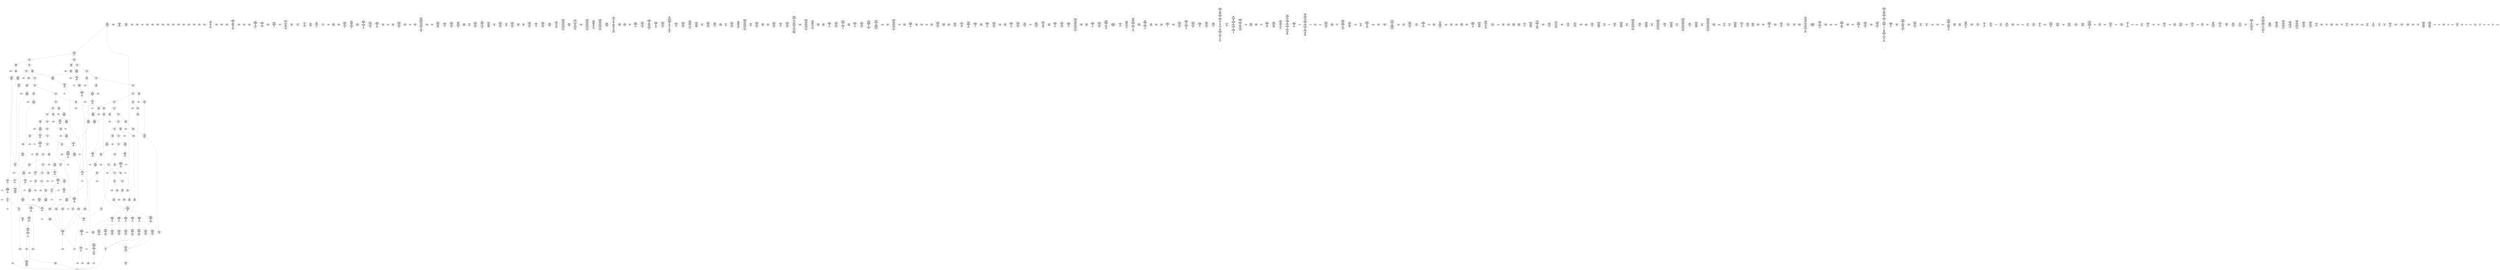 /* Generated by GvGen v.1.0 (https://www.github.com/stricaud/gvgen) */

digraph G {
compound=true;
   node1 [label="[anywhere]"];
   node2 [label="# 0x0
PUSHX Data
PUSHX Data
MSTORE
PUSHX LogicData
CALLDATASIZE
LT
PUSHX Data
JUMPI
"];
   node3 [label="# 0xd
PUSHX Data
CALLDATALOAD
PUSHX BitData
SHR
PUSHX LogicData
GT
PUSHX Data
JUMPI
"];
   node4 [label="# 0x1e
PUSHX LogicData
EQ
PUSHX Data
JUMPI
"];
   node5 [label="# 0x29
PUSHX LogicData
EQ
PUSHX Data
JUMPI
"];
   node6 [label="# 0x34
PUSHX LogicData
EQ
PUSHX Data
JUMPI
"];
   node7 [label="# 0x3f
PUSHX LogicData
EQ
PUSHX Data
JUMPI
"];
   node8 [label="# 0x4a
PUSHX LogicData
EQ
PUSHX Data
JUMPI
"];
   node9 [label="# 0x55
PUSHX LogicData
EQ
PUSHX Data
JUMPI
"];
   node10 [label="# 0x60
PUSHX LogicData
EQ
PUSHX Data
JUMPI
"];
   node11 [label="# 0x6b
PUSHX LogicData
EQ
PUSHX Data
JUMPI
"];
   node12 [label="# 0x76
PUSHX LogicData
EQ
PUSHX Data
JUMPI
"];
   node13 [label="# 0x81
PUSHX LogicData
EQ
PUSHX Data
JUMPI
"];
   node14 [label="# 0x8c
PUSHX LogicData
EQ
PUSHX Data
JUMPI
"];
   node15 [label="# 0x97
PUSHX LogicData
EQ
PUSHX Data
JUMPI
"];
   node16 [label="# 0xa2
PUSHX LogicData
EQ
PUSHX Data
JUMPI
"];
   node17 [label="# 0xad
PUSHX LogicData
EQ
PUSHX Data
JUMPI
"];
   node18 [label="# 0xb8
PUSHX LogicData
EQ
PUSHX Data
JUMPI
"];
   node19 [label="# 0xc3
PUSHX LogicData
EQ
PUSHX Data
JUMPI
"];
   node20 [label="# 0xce
PUSHX LogicData
EQ
PUSHX Data
JUMPI
"];
   node21 [label="# 0xd9
PUSHX Data
REVERT
"];
   node22 [label="# 0xdd
JUMPDEST
PUSHX LogicData
EQ
PUSHX Data
JUMPI
"];
   node23 [label="# 0xe9
PUSHX LogicData
EQ
PUSHX Data
JUMPI
"];
   node24 [label="# 0xf4
PUSHX LogicData
EQ
PUSHX Data
JUMPI
"];
   node25 [label="# 0xff
PUSHX LogicData
EQ
PUSHX Data
JUMPI
"];
   node26 [label="# 0x10a
PUSHX LogicData
EQ
PUSHX Data
JUMPI
"];
   node27 [label="# 0x115
PUSHX LogicData
EQ
PUSHX Data
JUMPI
"];
   node28 [label="# 0x120
PUSHX LogicData
EQ
PUSHX Data
JUMPI
"];
   node29 [label="# 0x12b
PUSHX LogicData
EQ
PUSHX Data
JUMPI
"];
   node30 [label="# 0x136
PUSHX LogicData
EQ
PUSHX Data
JUMPI
"];
   node31 [label="# 0x141
PUSHX LogicData
EQ
PUSHX Data
JUMPI
"];
   node32 [label="# 0x14c
PUSHX LogicData
EQ
PUSHX Data
JUMPI
"];
   node33 [label="# 0x157
PUSHX LogicData
EQ
PUSHX Data
JUMPI
"];
   node34 [label="# 0x162
PUSHX LogicData
EQ
PUSHX Data
JUMPI
"];
   node35 [label="# 0x16d
PUSHX LogicData
EQ
PUSHX Data
JUMPI
"];
   node36 [label="# 0x178
PUSHX LogicData
EQ
PUSHX Data
JUMPI
"];
   node37 [label="# 0x183
PUSHX LogicData
EQ
PUSHX Data
JUMPI
"];
   node38 [label="# 0x18e
PUSHX LogicData
EQ
PUSHX Data
JUMPI
"];
   node39 [label="# 0x199
JUMPDEST
PUSHX Data
REVERT
"];
   node40 [label="# 0x19e
JUMPDEST
CALLVALUE
ISZERO
PUSHX Data
JUMPI
"];
   node41 [label="# 0x1a6
PUSHX Data
REVERT
"];
   node42 [label="# 0x1aa
JUMPDEST
PUSHX Data
PUSHX Data
CALLDATASIZE
PUSHX Data
PUSHX Data
JUMP
"];
   node43 [label="# 0x1b9
JUMPDEST
PUSHX Data
JUMP
"];
   node44 [label="# 0x1be
JUMPDEST
PUSHX MemData
MLOAD
ISZERO
ISZERO
MSTORE
PUSHX ArithData
ADD
"];
   node45 [label="# 0x1ca
JUMPDEST
PUSHX MemData
MLOAD
SUB
RETURN
"];
   node46 [label="# 0x1d3
JUMPDEST
CALLVALUE
ISZERO
PUSHX Data
JUMPI
"];
   node47 [label="# 0x1db
PUSHX Data
REVERT
"];
   node48 [label="# 0x1df
JUMPDEST
PUSHX Data
PUSHX Data
JUMP
"];
   node49 [label="# 0x1e8
JUMPDEST
PUSHX MemData
MLOAD
PUSHX Data
PUSHX Data
JUMP
"];
   node50 [label="# 0x1f5
JUMPDEST
CALLVALUE
ISZERO
PUSHX Data
JUMPI
"];
   node51 [label="# 0x1fd
PUSHX Data
REVERT
"];
   node52 [label="# 0x201
JUMPDEST
PUSHX Data
PUSHX Data
CALLDATASIZE
PUSHX Data
PUSHX Data
JUMP
"];
   node53 [label="# 0x210
JUMPDEST
PUSHX Data
JUMP
"];
   node54 [label="# 0x215
JUMPDEST
PUSHX MemData
MLOAD
PUSHX ArithData
PUSHX BitData
PUSHX BitData
SHL
SUB
AND
MSTORE
PUSHX ArithData
ADD
PUSHX Data
JUMP
"];
   node55 [label="# 0x22d
JUMPDEST
CALLVALUE
ISZERO
PUSHX Data
JUMPI
"];
   node56 [label="# 0x235
PUSHX Data
REVERT
"];
   node57 [label="# 0x239
JUMPDEST
PUSHX Data
PUSHX Data
CALLDATASIZE
PUSHX Data
PUSHX Data
JUMP
"];
   node58 [label="# 0x248
JUMPDEST
PUSHX Data
JUMP
"];
   node59 [label="# 0x24d
JUMPDEST
STOP
"];
   node60 [label="# 0x24f
JUMPDEST
CALLVALUE
ISZERO
PUSHX Data
JUMPI
"];
   node61 [label="# 0x257
PUSHX Data
REVERT
"];
   node62 [label="# 0x25b
JUMPDEST
PUSHX StorData
SLOAD
PUSHX StorData
SLOAD
SUB
"];
   node63 [label="# 0x264
JUMPDEST
PUSHX MemData
MLOAD
MSTORE
PUSHX ArithData
ADD
PUSHX Data
JUMP
"];
   node64 [label="# 0x272
JUMPDEST
CALLVALUE
ISZERO
PUSHX Data
JUMPI
"];
   node65 [label="# 0x27a
PUSHX Data
REVERT
"];
   node66 [label="# 0x27e
JUMPDEST
PUSHX Data
PUSHX Data
JUMP
"];
   node67 [label="# 0x287
JUMPDEST
CALLVALUE
ISZERO
PUSHX Data
JUMPI
"];
   node68 [label="# 0x28f
PUSHX Data
REVERT
"];
   node69 [label="# 0x293
JUMPDEST
PUSHX Data
PUSHX Data
CALLDATASIZE
PUSHX Data
PUSHX Data
JUMP
"];
   node70 [label="# 0x2a2
JUMPDEST
PUSHX Data
JUMP
"];
   node71 [label="# 0x2a7
JUMPDEST
CALLVALUE
ISZERO
PUSHX Data
JUMPI
"];
   node72 [label="# 0x2af
PUSHX Data
REVERT
"];
   node73 [label="# 0x2b3
JUMPDEST
PUSHX Data
PUSHX Data
CALLDATASIZE
PUSHX Data
PUSHX Data
JUMP
"];
   node74 [label="# 0x2c2
JUMPDEST
PUSHX Data
JUMP
"];
   node75 [label="# 0x2c7
JUMPDEST
CALLVALUE
ISZERO
PUSHX Data
JUMPI
"];
   node76 [label="# 0x2cf
PUSHX Data
REVERT
"];
   node77 [label="# 0x2d3
JUMPDEST
PUSHX Data
PUSHX Data
JUMP
"];
   node78 [label="# 0x2dd
JUMPDEST
CALLVALUE
ISZERO
PUSHX Data
JUMPI
"];
   node79 [label="# 0x2e5
PUSHX Data
REVERT
"];
   node80 [label="# 0x2e9
JUMPDEST
PUSHX Data
PUSHX Data
JUMP
"];
   node81 [label="# 0x2f2
JUMPDEST
CALLVALUE
ISZERO
PUSHX Data
JUMPI
"];
   node82 [label="# 0x2fa
PUSHX Data
REVERT
"];
   node83 [label="# 0x2fe
JUMPDEST
PUSHX Data
PUSHX Data
CALLDATASIZE
PUSHX Data
PUSHX Data
JUMP
"];
   node84 [label="# 0x30d
JUMPDEST
PUSHX Data
JUMP
"];
   node85 [label="# 0x312
JUMPDEST
PUSHX Data
PUSHX Data
CALLDATASIZE
PUSHX Data
PUSHX Data
JUMP
"];
   node86 [label="# 0x320
JUMPDEST
PUSHX Data
JUMP
"];
   node87 [label="# 0x325
JUMPDEST
CALLVALUE
ISZERO
PUSHX Data
JUMPI
"];
   node88 [label="# 0x32d
PUSHX Data
REVERT
"];
   node89 [label="# 0x331
JUMPDEST
PUSHX Data
PUSHX Data
CALLDATASIZE
PUSHX Data
PUSHX Data
JUMP
"];
   node90 [label="# 0x340
JUMPDEST
PUSHX Data
JUMP
"];
   node91 [label="# 0x345
JUMPDEST
CALLVALUE
ISZERO
PUSHX Data
JUMPI
"];
   node92 [label="# 0x34d
PUSHX Data
REVERT
"];
   node93 [label="# 0x351
JUMPDEST
PUSHX Data
PUSHX Data
JUMP
"];
   node94 [label="# 0x35a
JUMPDEST
CALLVALUE
ISZERO
PUSHX Data
JUMPI
"];
   node95 [label="# 0x362
PUSHX Data
REVERT
"];
   node96 [label="# 0x366
JUMPDEST
PUSHX Data
PUSHX Data
CALLDATASIZE
PUSHX Data
PUSHX Data
JUMP
"];
   node97 [label="# 0x375
JUMPDEST
PUSHX Data
JUMP
"];
   node98 [label="# 0x37a
JUMPDEST
CALLVALUE
ISZERO
PUSHX Data
JUMPI
"];
   node99 [label="# 0x382
PUSHX Data
REVERT
"];
   node100 [label="# 0x386
JUMPDEST
PUSHX Data
PUSHX Data
JUMP
"];
   node101 [label="# 0x38f
JUMPDEST
CALLVALUE
ISZERO
PUSHX Data
JUMPI
"];
   node102 [label="# 0x397
PUSHX Data
REVERT
"];
   node103 [label="# 0x39b
JUMPDEST
PUSHX Data
PUSHX Data
JUMP
"];
   node104 [label="# 0x3a4
JUMPDEST
CALLVALUE
ISZERO
PUSHX Data
JUMPI
"];
   node105 [label="# 0x3ac
PUSHX Data
REVERT
"];
   node106 [label="# 0x3b0
JUMPDEST
PUSHX Data
PUSHX Data
JUMP
"];
   node107 [label="# 0x3b9
JUMPDEST
CALLVALUE
ISZERO
PUSHX Data
JUMPI
"];
   node108 [label="# 0x3c1
PUSHX Data
REVERT
"];
   node109 [label="# 0x3c5
JUMPDEST
PUSHX Data
PUSHX Data
CALLDATASIZE
PUSHX Data
PUSHX Data
JUMP
"];
   node110 [label="# 0x3d4
JUMPDEST
PUSHX Data
JUMP
"];
   node111 [label="# 0x3d9
JUMPDEST
PUSHX Data
PUSHX Data
CALLDATASIZE
PUSHX Data
PUSHX Data
JUMP
"];
   node112 [label="# 0x3e7
JUMPDEST
PUSHX Data
JUMP
"];
   node113 [label="# 0x3ec
JUMPDEST
CALLVALUE
ISZERO
PUSHX Data
JUMPI
"];
   node114 [label="# 0x3f4
PUSHX Data
REVERT
"];
   node115 [label="# 0x3f8
JUMPDEST
PUSHX Data
PUSHX Data
CALLDATASIZE
PUSHX Data
PUSHX Data
JUMP
"];
   node116 [label="# 0x407
JUMPDEST
PUSHX Data
JUMP
"];
   node117 [label="# 0x40c
JUMPDEST
CALLVALUE
ISZERO
PUSHX Data
JUMPI
"];
   node118 [label="# 0x414
PUSHX Data
REVERT
"];
   node119 [label="# 0x418
JUMPDEST
PUSHX Data
PUSHX Data
CALLDATASIZE
PUSHX Data
PUSHX Data
JUMP
"];
   node120 [label="# 0x427
JUMPDEST
PUSHX Data
JUMP
"];
   node121 [label="# 0x42c
JUMPDEST
CALLVALUE
ISZERO
PUSHX Data
JUMPI
"];
   node122 [label="# 0x434
PUSHX Data
REVERT
"];
   node123 [label="# 0x438
JUMPDEST
PUSHX Data
PUSHX Data
JUMP
"];
   node124 [label="# 0x441
JUMPDEST
CALLVALUE
ISZERO
PUSHX Data
JUMPI
"];
   node125 [label="# 0x449
PUSHX Data
REVERT
"];
   node126 [label="# 0x44d
JUMPDEST
PUSHX Data
PUSHX Data
CALLDATASIZE
PUSHX Data
PUSHX Data
JUMP
"];
   node127 [label="# 0x45c
JUMPDEST
PUSHX Data
JUMP
"];
   node128 [label="# 0x461
JUMPDEST
CALLVALUE
ISZERO
PUSHX Data
JUMPI
"];
   node129 [label="# 0x469
PUSHX Data
REVERT
"];
   node130 [label="# 0x46d
JUMPDEST
PUSHX Data
PUSHX Data
CALLDATASIZE
PUSHX Data
PUSHX Data
JUMP
"];
   node131 [label="# 0x47c
JUMPDEST
PUSHX Data
JUMP
"];
   node132 [label="# 0x481
JUMPDEST
CALLVALUE
ISZERO
PUSHX Data
JUMPI
"];
   node133 [label="# 0x489
PUSHX Data
REVERT
"];
   node134 [label="# 0x48d
JUMPDEST
PUSHX Data
PUSHX Data
CALLDATASIZE
PUSHX Data
PUSHX Data
JUMP
"];
   node135 [label="# 0x49c
JUMPDEST
MLOAD
PUSHX ArithData
ADD
ADD
MLOAD
PUSHX Data
MSTORE
ADD
ADD
SHA3
MSTORE
SLOAD
PUSHX BitData
AND
JUMP
"];
   node136 [label="# 0x4bc
JUMPDEST
CALLVALUE
ISZERO
PUSHX Data
JUMPI
"];
   node137 [label="# 0x4c4
PUSHX Data
REVERT
"];
   node138 [label="# 0x4c8
JUMPDEST
PUSHX Data
PUSHX Data
CALLDATASIZE
PUSHX Data
PUSHX Data
JUMP
"];
   node139 [label="# 0x4d7
JUMPDEST
PUSHX Data
JUMP
"];
   node140 [label="# 0x4dc
JUMPDEST
CALLVALUE
ISZERO
PUSHX Data
JUMPI
"];
   node141 [label="# 0x4e4
PUSHX Data
REVERT
"];
   node142 [label="# 0x4e8
JUMPDEST
PUSHX Data
PUSHX Data
JUMP
"];
   node143 [label="# 0x4f1
JUMPDEST
CALLVALUE
ISZERO
PUSHX Data
JUMPI
"];
   node144 [label="# 0x4f9
PUSHX Data
REVERT
"];
   node145 [label="# 0x4fd
JUMPDEST
PUSHX Data
PUSHX Data
CALLDATASIZE
PUSHX Data
PUSHX Data
JUMP
"];
   node146 [label="# 0x50c
JUMPDEST
PUSHX Data
JUMP
"];
   node147 [label="# 0x511
JUMPDEST
CALLVALUE
ISZERO
PUSHX Data
JUMPI
"];
   node148 [label="# 0x519
PUSHX Data
REVERT
"];
   node149 [label="# 0x51d
JUMPDEST
PUSHX Data
PUSHX Data
CALLDATASIZE
PUSHX Data
PUSHX Data
JUMP
"];
   node150 [label="# 0x52c
JUMPDEST
PUSHX Data
JUMP
"];
   node151 [label="# 0x531
JUMPDEST
CALLVALUE
ISZERO
PUSHX Data
JUMPI
"];
   node152 [label="# 0x539
PUSHX Data
REVERT
"];
   node153 [label="# 0x53d
JUMPDEST
PUSHX Data
PUSHX Data
CALLDATASIZE
PUSHX Data
PUSHX Data
JUMP
"];
   node154 [label="# 0x54c
JUMPDEST
PUSHX ArithData
PUSHX BitData
PUSHX BitData
SHL
SUB
AND
PUSHX Data
MSTORE
PUSHX Data
PUSHX Data
MSTORE
PUSHX Data
SHA3
AND
MSTORE
MSTORE
SHA3
SLOAD
PUSHX BitData
AND
JUMP
"];
   node155 [label="# 0x57a
JUMPDEST
CALLVALUE
ISZERO
PUSHX Data
JUMPI
"];
   node156 [label="# 0x582
PUSHX Data
REVERT
"];
   node157 [label="# 0x586
JUMPDEST
PUSHX Data
PUSHX Data
CALLDATASIZE
PUSHX Data
PUSHX Data
JUMP
"];
   node158 [label="# 0x595
JUMPDEST
PUSHX Data
JUMP
"];
   node159 [label="# 0x59a
JUMPDEST
CALLVALUE
ISZERO
PUSHX Data
JUMPI
"];
   node160 [label="# 0x5a2
PUSHX Data
REVERT
"];
   node161 [label="# 0x5a6
JUMPDEST
PUSHX Data
PUSHX Data
CALLDATASIZE
PUSHX Data
PUSHX Data
JUMP
"];
   node162 [label="# 0x5b5
JUMPDEST
PUSHX Data
JUMP
"];
   node163 [label="# 0x5ba
JUMPDEST
CALLVALUE
ISZERO
PUSHX Data
JUMPI
"];
   node164 [label="# 0x5c2
PUSHX Data
REVERT
"];
   node165 [label="# 0x5c6
JUMPDEST
PUSHX Data
PUSHX Data
CALLDATASIZE
PUSHX Data
PUSHX Data
JUMP
"];
   node166 [label="# 0x5d5
JUMPDEST
PUSHX Data
JUMP
"];
   node167 [label="# 0x5da
JUMPDEST
PUSHX Data
PUSHX ArithData
PUSHX BitData
PUSHX BitData
SHL
SUB
NOT
AND
PUSHX BitData
PUSHX BitData
SHL
EQ
PUSHX Data
JUMPI
"];
   node168 [label="# 0x5f6
PUSHX ArithData
PUSHX BitData
PUSHX BitData
SHL
SUB
NOT
AND
PUSHX BitData
PUSHX BitData
SHL
EQ
"];
   node169 [label="# 0x60b
JUMPDEST
PUSHX Data
JUMPI
"];
   node170 [label="# 0x611
PUSHX BitData
PUSHX BitData
SHL
PUSHX ArithData
PUSHX BitData
PUSHX BitData
SHL
SUB
NOT
AND
EQ
"];
   node171 [label="# 0x626
JUMPDEST
JUMP
"];
   node172 [label="# 0x62c
JUMPDEST
PUSHX Data
PUSHX StorData
SLOAD
PUSHX Data
PUSHX Data
JUMP
"];
   node173 [label="# 0x63b
JUMPDEST
PUSHX ArithData
ADD
PUSHX ArithData
DIV
MUL
PUSHX ArithData
ADD
PUSHX MemData
MLOAD
ADD
PUSHX Data
MSTORE
MSTORE
PUSHX ArithData
ADD
SLOAD
PUSHX Data
PUSHX Data
JUMP
"];
   node174 [label="# 0x667
JUMPDEST
ISZERO
PUSHX Data
JUMPI
"];
   node175 [label="# 0x66e
PUSHX LogicData
LT
PUSHX Data
JUMPI
"];
   node176 [label="# 0x676
PUSHX ArithData
SLOAD
DIV
MUL
MSTORE
PUSHX ArithData
ADD
PUSHX Data
JUMP
"];
   node177 [label="# 0x689
JUMPDEST
ADD
PUSHX Data
MSTORE
PUSHX Data
PUSHX Data
SHA3
"];
   node178 [label="# 0x697
JUMPDEST
SLOAD
MSTORE
PUSHX ArithData
ADD
PUSHX ArithData
ADD
GT
PUSHX Data
JUMPI
"];
   node179 [label="# 0x6ab
SUB
PUSHX BitData
AND
ADD
"];
   node180 [label="# 0x6b4
JUMPDEST
JUMP
"];
   node181 [label="# 0x6be
JUMPDEST
PUSHX Data
PUSHX Data
PUSHX Data
JUMP
"];
   node182 [label="# 0x6c9
JUMPDEST
PUSHX Data
JUMPI
"];
   node183 [label="# 0x6ce
PUSHX MemData
MLOAD
PUSHX BitData
PUSHX BitData
SHL
MSTORE
PUSHX ArithData
ADD
PUSHX MemData
MLOAD
SUB
REVERT
"];
   node184 [label="# 0x6e6
JUMPDEST
PUSHX Data
MSTORE
PUSHX Data
PUSHX Data
MSTORE
PUSHX Data
SHA3
SLOAD
PUSHX ArithData
PUSHX BitData
PUSHX BitData
SHL
SUB
AND
JUMP
"];
   node185 [label="# 0x702
JUMPDEST
PUSHX Data
PUSHX Data
PUSHX Data
JUMP
"];
   node186 [label="# 0x70d
JUMPDEST
PUSHX ArithData
PUSHX BitData
PUSHX BitData
SHL
SUB
AND
PUSHX ArithData
PUSHX BitData
PUSHX BitData
SHL
SUB
AND
EQ
ISZERO
PUSHX Data
JUMPI
"];
   node187 [label="# 0x72a
PUSHX MemData
MLOAD
PUSHX BitData
PUSHX BitData
SHL
MSTORE
PUSHX ArithData
ADD
PUSHX MemData
MLOAD
SUB
REVERT
"];
   node188 [label="# 0x742
JUMPDEST
CALLER
PUSHX ArithData
PUSHX BitData
PUSHX BitData
SHL
SUB
AND
EQ
ISZERO
PUSHX Data
JUMPI
"];
   node189 [label="# 0x756
PUSHX Data
CALLER
PUSHX Data
JUMP
"];
   node190 [label="# 0x760
JUMPDEST
ISZERO
"];
   node191 [label="# 0x762
JUMPDEST
ISZERO
PUSHX Data
JUMPI
"];
   node192 [label="# 0x768
PUSHX MemData
MLOAD
PUSHX BitData
PUSHX BitData
SHL
MSTORE
PUSHX ArithData
ADD
PUSHX MemData
MLOAD
SUB
REVERT
"];
   node193 [label="# 0x780
JUMPDEST
PUSHX Data
PUSHX Data
JUMP
"];
   node194 [label="# 0x78b
JUMPDEST
JUMP
"];
   node195 [label="# 0x790
JUMPDEST
CALLER
PUSHX Data
PUSHX Data
JUMP
"];
   node196 [label="# 0x799
JUMPDEST
PUSHX ArithData
PUSHX BitData
PUSHX BitData
SHL
SUB
AND
EQ
PUSHX Data
JUMPI
"];
   node197 [label="# 0x7a8
PUSHX MemData
MLOAD
PUSHX BitData
PUSHX BitData
SHL
MSTORE
PUSHX ArithData
ADD
PUSHX Data
PUSHX Data
JUMP
"];
   node198 [label="# 0x7bf
JUMPDEST
PUSHX MemData
MLOAD
SUB
REVERT
"];
   node199 [label="# 0x7c8
JUMPDEST
PUSHX StorData
SLOAD
PUSHX Data
PUSHX BitData
PUSHX BitData
SHL
NOT
AND
PUSHX BitData
PUSHX BitData
SHL
"];
   node200 [label="# 0x7de
JUMPDEST
MUL
OR
SSTORE
JUMP
"];
   node201 [label="# 0x7e5
JUMPDEST
PUSHX Data
PUSHX Data
JUMP
"];
   node202 [label="# 0x7f0
JUMPDEST
PUSHX Data
PUSHX Data
PUSHX Data
PUSHX MemData
MLOAD
PUSHX BitData
PUSHX BitData
SHL
PUSHX ArithData
ADD
MSTORE
PUSHX ArithData
ADD
MSTORE
PUSHX Data
PUSHX ArithData
ADD
PUSHX MemData
MLOAD
PUSHX ArithData
SUB
SUB
MSTORE
PUSHX Data
MSTORE
MLOAD
PUSHX ArithData
ADD
SHA3
JUMP
"];
   node203 [label="# 0x84c
JUMPDEST
PUSHX Data
JUMP
"];
   node204 [label="# 0x852
JUMPDEST
JUMP
"];
   node205 [label="# 0x859
JUMPDEST
CALLER
PUSHX Data
PUSHX Data
JUMP
"];
   node206 [label="# 0x862
JUMPDEST
PUSHX ArithData
PUSHX BitData
PUSHX BitData
SHL
SUB
AND
EQ
PUSHX Data
JUMPI
"];
   node207 [label="# 0x871
PUSHX MemData
MLOAD
PUSHX BitData
PUSHX BitData
SHL
MSTORE
PUSHX ArithData
ADD
PUSHX Data
PUSHX Data
JUMP
"];
   node208 [label="# 0x888
JUMPDEST
PUSHX StorData
SLOAD
PUSHX Data
PUSHX BitData
PUSHX BitData
SHL
NOT
AND
PUSHX BitData
PUSHX BitData
SHL
PUSHX Data
JUMP
"];
   node209 [label="# 0x8a2
JUMPDEST
PUSHX Data
PUSHX MemData
MLOAD
PUSHX ArithData
ADD
PUSHX Data
MSTORE
PUSHX Data
MSTORE
PUSHX Data
JUMP
"];
   node210 [label="# 0x8bd
JUMPDEST
PUSHX LogicData
PUSHX StorData
SLOAD
EQ
ISZERO
PUSHX Data
JUMPI
"];
   node211 [label="# 0x8c9
PUSHX MemData
MLOAD
PUSHX BitData
PUSHX BitData
SHL
MSTORE
PUSHX ArithData
ADD
PUSHX Data
PUSHX Data
JUMP
"];
   node212 [label="# 0x8e0
JUMPDEST
PUSHX Data
PUSHX Data
SSTORE
PUSHX Data
PUSHX Data
PUSHX StorData
SLOAD
PUSHX StorData
SLOAD
SUB
JUMP
"];
   node213 [label="# 0x8f5
JUMPDEST
PUSHX Data
PUSHX Data
PUSHX Data
JUMP
"];
   node214 [label="# 0x900
JUMPDEST
GT
ISZERO
PUSHX Data
JUMPI
"];
   node215 [label="# 0x907
PUSHX MemData
MLOAD
PUSHX BitData
PUSHX BitData
SHL
MSTORE
PUSHX ArithData
ADD
PUSHX Data
PUSHX Data
JUMP
"];
   node216 [label="# 0x91e
JUMPDEST
PUSHX Data
PUSHX StorData
SLOAD
PUSHX BitData
PUSHX BitData
SHL
DIV
PUSHX BitData
AND
PUSHX LogicData
GT
ISZERO
PUSHX Data
JUMPI
"];
   node217 [label="# 0x937
PUSHX BitData
PUSHX BitData
SHL
PUSHX Data
MSTORE
PUSHX Data
PUSHX Data
MSTORE
PUSHX Data
PUSHX Data
REVERT
"];
   node218 [label="# 0x94c
JUMPDEST
EQ
PUSHX Data
JUMPI
"];
   node219 [label="# 0x952
PUSHX MemData
MLOAD
PUSHX BitData
PUSHX BitData
SHL
MSTORE
PUSHX ArithData
ADD
PUSHX Data
PUSHX Data
JUMP
"];
   node220 [label="# 0x969
JUMPDEST
CALLER
ORIGIN
EQ
PUSHX Data
JUMPI
"];
   node221 [label="# 0x971
PUSHX MemData
MLOAD
PUSHX BitData
PUSHX BitData
SHL
MSTORE
PUSHX ArithData
ADD
PUSHX Data
PUSHX Data
JUMP
"];
   node222 [label="# 0x988
JUMPDEST
PUSHX Data
CALLER
PUSHX Data
JUMP
"];
   node223 [label="# 0x991
JUMPDEST
ISZERO
PUSHX Data
JUMPI
"];
   node224 [label="# 0x997
PUSHX MemData
MLOAD
PUSHX BitData
PUSHX BitData
SHL
MSTORE
PUSHX ArithData
ADD
PUSHX Data
PUSHX Data
JUMP
"];
   node225 [label="# 0x9ae
JUMPDEST
PUSHX StorData
SLOAD
CALLVALUE
LT
ISZERO
PUSHX Data
JUMPI
"];
   node226 [label="# 0x9b9
PUSHX MemData
MLOAD
PUSHX BitData
PUSHX BitData
SHL
MSTORE
PUSHX ArithData
ADD
PUSHX Data
PUSHX Data
JUMP
"];
   node227 [label="# 0x9d0
JUMPDEST
PUSHX Data
PUSHX MemData
MLOAD
PUSHX Data
PUSHX Data
JUMP
"];
   node228 [label="# 0x9e2
JUMPDEST
MSTORE
PUSHX MemData
MLOAD
SUB
PUSHX ArithData
ADD
SHA3
SLOAD
PUSHX BitData
AND
ISZERO
PUSHX Data
JUMPI
"];
   node229 [label="# 0x9fb
PUSHX MemData
MLOAD
PUSHX BitData
PUSHX BitData
SHL
MSTORE
PUSHX Data
PUSHX ArithData
ADD
MSTORE
PUSHX Data
PUSHX ArithData
ADD
MSTORE
PUSHX BitData
PUSHX BitData
SHL
PUSHX ArithData
ADD
MSTORE
PUSHX ArithData
ADD
PUSHX Data
JUMP
"];
   node230 [label="# 0xa3c
JUMPDEST
PUSHX Data
PUSHX Data
CALLER
PUSHX Data
JUMP
"];
   node231 [label="# 0xa4a
JUMPDEST
PUSHX ArithData
ADD
PUSHX ArithData
DIV
MUL
PUSHX ArithData
ADD
PUSHX MemData
MLOAD
ADD
PUSHX Data
MSTORE
MSTORE
PUSHX ArithData
ADD
CALLDATACOPY
PUSHX Data
ADD
MSTORE
PUSHX Data
JUMP
"];
   node232 [label="# 0xa86
JUMPDEST
PUSHX Data
JUMPI
"];
   node233 [label="# 0xa8b
PUSHX MemData
MLOAD
PUSHX BitData
PUSHX BitData
SHL
MSTORE
PUSHX Data
PUSHX ArithData
ADD
MSTORE
PUSHX Data
PUSHX ArithData
ADD
MSTORE
PUSHX BitData
PUSHX BitData
SHL
PUSHX ArithData
ADD
MSTORE
PUSHX ArithData
ADD
PUSHX Data
JUMP
"];
   node234 [label="# 0xac2
JUMPDEST
NUMBER
PUSHX Data
MSTORE
PUSHX Data
PUSHX Data
MSTORE
PUSHX Data
SHA3
CALLER
MSTORE
MSTORE
SHA3
SLOAD
PUSHX BitData
AND
ISZERO
PUSHX Data
JUMPI
"];
   node235 [label="# 0xae6
PUSHX MemData
MLOAD
PUSHX BitData
PUSHX BitData
SHL
MSTORE
PUSHX Data
PUSHX ArithData
ADD
MSTORE
PUSHX Data
PUSHX ArithData
ADD
MSTORE
PUSHX BitData
PUSHX BitData
SHL
PUSHX ArithData
ADD
MSTORE
PUSHX ArithData
ADD
PUSHX Data
JUMP
"];
   node236 [label="# 0xb2c
JUMPDEST
PUSHX Data
PUSHX Data
PUSHX MemData
MLOAD
PUSHX Data
PUSHX Data
JUMP
"];
   node237 [label="# 0xb40
JUMPDEST
MSTORE
PUSHX MemData
MLOAD
SUB
PUSHX ArithData
ADD
SHA3
SLOAD
ISZERO
ISZERO
PUSHX BitData
NOT
AND
OR
SSTORE
NUMBER
PUSHX Data
MSTORE
PUSHX Data
MSTORE
SHA3
CALLER
MSTORE
MSTORE
SHA3
SLOAD
AND
PUSHX BitData
OR
SSTORE
PUSHX Data
PUSHX Data
JUMP
"];
   node238 [label="# 0xb8b
JUMPDEST
PUSHX Data
PUSHX Data
SSTORE
JUMP
"];
   node239 [label="# 0xb96
JUMPDEST
PUSHX Data
PUSHX Data
PUSHX Data
JUMP
"];
   node240 [label="# 0xba1
JUMPDEST
MLOAD
JUMP
"];
   node241 [label="# 0xba8
JUMPDEST
CALLER
PUSHX Data
PUSHX Data
JUMP
"];
   node242 [label="# 0xbb1
JUMPDEST
PUSHX ArithData
PUSHX BitData
PUSHX BitData
SHL
SUB
AND
EQ
PUSHX Data
JUMPI
"];
   node243 [label="# 0xbc0
PUSHX MemData
MLOAD
PUSHX BitData
PUSHX BitData
SHL
MSTORE
PUSHX ArithData
ADD
PUSHX Data
PUSHX Data
JUMP
"];
   node244 [label="# 0xbd7
JUMPDEST
PUSHX StorData
SLOAD
PUSHX Data
PUSHX BitData
PUSHX BitData
SHL
NOT
AND
PUSHX BitData
PUSHX BitData
SHL
PUSHX Data
JUMP
"];
   node245 [label="# 0xbf1
JUMPDEST
PUSHX Data
PUSHX ArithData
PUSHX BitData
PUSHX BitData
SHL
SUB
AND
PUSHX Data
JUMPI
"];
   node246 [label="# 0xc02
PUSHX MemData
MLOAD
PUSHX BitData
PUSHX BitData
SHL
MSTORE
PUSHX ArithData
ADD
PUSHX MemData
MLOAD
SUB
REVERT
"];
   node247 [label="# 0xc1a
JUMPDEST
PUSHX ArithData
PUSHX BitData
PUSHX BitData
SHL
SUB
AND
PUSHX Data
MSTORE
PUSHX Data
PUSHX Data
MSTORE
PUSHX Data
SHA3
SLOAD
PUSHX ArithData
PUSHX BitData
PUSHX BitData
SHL
SUB
AND
JUMP
"];
   node248 [label="# 0xc3f
JUMPDEST
CALLER
PUSHX Data
PUSHX Data
JUMP
"];
   node249 [label="# 0xc48
JUMPDEST
PUSHX ArithData
PUSHX BitData
PUSHX BitData
SHL
SUB
AND
EQ
PUSHX Data
JUMPI
"];
   node250 [label="# 0xc57
PUSHX MemData
MLOAD
PUSHX BitData
PUSHX BitData
SHL
MSTORE
PUSHX ArithData
ADD
PUSHX Data
PUSHX Data
JUMP
"];
   node251 [label="# 0xc6e
JUMPDEST
PUSHX Data
PUSHX Data
PUSHX Data
JUMP
"];
   node252 [label="# 0xc78
JUMPDEST
JUMP
"];
   node253 [label="# 0xc7a
JUMPDEST
PUSHX StorData
SLOAD
PUSHX ArithData
PUSHX BitData
PUSHX BitData
SHL
SUB
AND
JUMP
"];
   node254 [label="# 0xc89
JUMPDEST
PUSHX Data
PUSHX StorData
SLOAD
PUSHX Data
PUSHX Data
JUMP
"];
   node255 [label="# 0xc98
JUMPDEST
PUSHX ArithData
PUSHX BitData
PUSHX BitData
SHL
SUB
AND
CALLER
EQ
ISZERO
PUSHX Data
JUMPI
"];
   node256 [label="# 0xcaa
PUSHX MemData
MLOAD
PUSHX BitData
PUSHX BitData
SHL
MSTORE
PUSHX ArithData
ADD
PUSHX MemData
MLOAD
SUB
REVERT
"];
   node257 [label="# 0xcc2
JUMPDEST
CALLER
PUSHX Data
MSTORE
PUSHX Data
PUSHX ArithData
MSTORE
PUSHX MemData
SHA3
PUSHX ArithData
PUSHX BitData
PUSHX BitData
SHL
SUB
AND
MSTORE
MSTORE
SHA3
SLOAD
PUSHX BitData
NOT
AND
ISZERO
ISZERO
OR
SSTORE
MLOAD
MSTORE
PUSHX Data
ADD
PUSHX MemData
MLOAD
SUB
LOGX
JUMP
"];
   node258 [label="# 0xd2e
JUMPDEST
PUSHX LogicData
PUSHX StorData
SLOAD
EQ
ISZERO
PUSHX Data
JUMPI
"];
   node259 [label="# 0xd3a
PUSHX MemData
MLOAD
PUSHX BitData
PUSHX BitData
SHL
MSTORE
PUSHX ArithData
ADD
PUSHX Data
PUSHX Data
JUMP
"];
   node260 [label="# 0xd51
JUMPDEST
PUSHX Data
PUSHX Data
SSTORE
PUSHX Data
PUSHX StorData
SLOAD
PUSHX BitData
PUSHX BitData
SHL
DIV
PUSHX BitData
AND
PUSHX LogicData
GT
ISZERO
PUSHX Data
JUMPI
"];
   node261 [label="# 0xd6f
PUSHX BitData
PUSHX BitData
SHL
PUSHX Data
MSTORE
PUSHX Data
PUSHX Data
MSTORE
PUSHX Data
PUSHX Data
REVERT
"];
   node262 [label="# 0xd84
JUMPDEST
EQ
PUSHX Data
JUMPI
"];
   node263 [label="# 0xd8a
PUSHX MemData
MLOAD
PUSHX BitData
PUSHX BitData
SHL
MSTORE
PUSHX ArithData
ADD
PUSHX Data
PUSHX Data
JUMP
"];
   node264 [label="# 0xda1
JUMPDEST
PUSHX Data
PUSHX Data
PUSHX StorData
SLOAD
PUSHX StorData
SLOAD
SUB
JUMP
"];
   node265 [label="# 0xdb1
JUMPDEST
PUSHX Data
PUSHX Data
PUSHX Data
JUMP
"];
   node266 [label="# 0xdbc
JUMPDEST
GT
ISZERO
PUSHX Data
JUMPI
"];
   node267 [label="# 0xdc3
PUSHX MemData
MLOAD
PUSHX BitData
PUSHX BitData
SHL
MSTORE
PUSHX ArithData
ADD
PUSHX Data
PUSHX Data
JUMP
"];
   node268 [label="# 0xdda
JUMPDEST
CALLER
PUSHX Data
MSTORE
PUSHX Data
PUSHX Data
MSTORE
PUSHX Data
SHA3
SLOAD
PUSHX BitData
AND
ISZERO
PUSHX Data
JUMPI
"];
   node269 [label="# 0xdf3
PUSHX MemData
MLOAD
PUSHX BitData
PUSHX BitData
SHL
MSTORE
PUSHX Data
PUSHX ArithData
ADD
MSTORE
PUSHX Data
PUSHX ArithData
ADD
MSTORE
PUSHX BitData
PUSHX BitData
SHL
PUSHX ArithData
ADD
MSTORE
PUSHX ArithData
ADD
PUSHX Data
JUMP
"];
   node270 [label="# 0xe2b
JUMPDEST
CALLER
ORIGIN
EQ
PUSHX Data
JUMPI
"];
   node271 [label="# 0xe33
PUSHX MemData
MLOAD
PUSHX BitData
PUSHX BitData
SHL
MSTORE
PUSHX ArithData
ADD
PUSHX Data
PUSHX Data
JUMP
"];
   node272 [label="# 0xe4a
JUMPDEST
PUSHX Data
CALLER
PUSHX Data
JUMP
"];
   node273 [label="# 0xe53
JUMPDEST
ISZERO
PUSHX Data
JUMPI
"];
   node274 [label="# 0xe59
PUSHX MemData
MLOAD
PUSHX BitData
PUSHX BitData
SHL
MSTORE
PUSHX ArithData
ADD
PUSHX Data
PUSHX Data
JUMP
"];
   node275 [label="# 0xe70
JUMPDEST
PUSHX StorData
SLOAD
CALLVALUE
LT
ISZERO
PUSHX Data
JUMPI
"];
   node276 [label="# 0xe7b
PUSHX MemData
MLOAD
PUSHX BitData
PUSHX BitData
SHL
MSTORE
PUSHX ArithData
ADD
PUSHX Data
PUSHX Data
JUMP
"];
   node277 [label="# 0xe92
JUMPDEST
PUSHX MemData
MLOAD
PUSHX ArithData
PUSHX BitData
PUSHX BitData
SHL
SUB
NOT
CALLER
PUSHX BitData
SHL
AND
PUSHX ArithData
ADD
MSTORE
PUSHX Data
PUSHX ArithData
ADD
PUSHX MemData
MLOAD
PUSHX ArithData
SUB
SUB
MSTORE
PUSHX Data
MSTORE
MLOAD
PUSHX ArithData
ADD
SHA3
PUSHX Data
PUSHX StorData
SLOAD
PUSHX BitData
PUSHX BitData
AND
JUMP
"];
   node278 [label="# 0xedd
JUMPDEST
PUSHX Data
JUMPI
"];
   node279 [label="# 0xee2
PUSHX MemData
MLOAD
PUSHX BitData
PUSHX BitData
SHL
MSTORE
PUSHX Data
PUSHX ArithData
ADD
MSTORE
PUSHX Data
PUSHX ArithData
ADD
MSTORE
PUSHX BitData
PUSHX BitData
SHL
PUSHX ArithData
ADD
MSTORE
PUSHX ArithData
ADD
PUSHX Data
JUMP
"];
   node280 [label="# 0xf19
JUMPDEST
CALLER
PUSHX Data
MSTORE
PUSHX Data
PUSHX Data
MSTORE
PUSHX Data
SHA3
SLOAD
PUSHX BitData
NOT
AND
PUSHX BitData
OR
SSTORE
PUSHX Data
PUSHX Data
JUMP
"];
   node281 [label="# 0xf40
JUMPDEST
PUSHX Data
PUSHX Data
SSTORE
JUMP
"];
   node282 [label="# 0xf49
JUMPDEST
CALLER
PUSHX Data
PUSHX Data
JUMP
"];
   node283 [label="# 0xf52
JUMPDEST
PUSHX ArithData
PUSHX BitData
PUSHX BitData
SHL
SUB
AND
EQ
PUSHX Data
JUMPI
"];
   node284 [label="# 0xf61
PUSHX MemData
MLOAD
PUSHX BitData
PUSHX BitData
SHL
MSTORE
PUSHX ArithData
ADD
PUSHX Data
PUSHX Data
JUMP
"];
   node285 [label="# 0xf78
JUMPDEST
PUSHX StorData
SLOAD
PUSHX ArithData
PUSHX BitData
PUSHX BitData
SHL
SUB
NOT
AND
PUSHX ArithData
PUSHX BitData
PUSHX BitData
SHL
SUB
AND
OR
SSTORE
JUMP
"];
   node286 [label="# 0xf9a
JUMPDEST
CALLER
PUSHX Data
PUSHX Data
JUMP
"];
   node287 [label="# 0xfa3
JUMPDEST
PUSHX ArithData
PUSHX BitData
PUSHX BitData
SHL
SUB
AND
EQ
PUSHX Data
JUMPI
"];
   node288 [label="# 0xfb2
PUSHX MemData
MLOAD
PUSHX BitData
PUSHX BitData
SHL
MSTORE
PUSHX ArithData
ADD
PUSHX Data
PUSHX Data
JUMP
"];
   node289 [label="# 0xfc9
JUMPDEST
PUSHX MemData
MLOAD
SELFBALANCE
PUSHX Data
PUSHX ArithData
PUSHX BitData
PUSHX BitData
SHL
SUB
AND
GAS
CALL
RETURNDATASIZE
PUSHX LogicData
EQ
PUSHX Data
JUMPI
"];
   node290 [label="# 0xff7
PUSHX MemData
MLOAD
PUSHX BitData
NOT
PUSHX ArithData
RETURNDATASIZE
ADD
AND
ADD
PUSHX Data
MSTORE
RETURNDATASIZE
MSTORE
RETURNDATASIZE
PUSHX Data
PUSHX ArithData
ADD
RETURNDATACOPY
PUSHX Data
JUMP
"];
   node291 [label="# 0x1018
JUMPDEST
PUSHX Data
"];
   node292 [label="# 0x101d
JUMPDEST
PUSHX Data
JUMPI
"];
   node293 [label="# 0x1028
PUSHX MemData
MLOAD
PUSHX BitData
PUSHX BitData
SHL
MSTORE
PUSHX Data
PUSHX ArithData
ADD
MSTORE
PUSHX Data
PUSHX ArithData
ADD
MSTORE
PUSHX BitData
PUSHX BitData
SHL
PUSHX ArithData
ADD
MSTORE
PUSHX ArithData
ADD
PUSHX Data
JUMP
"];
   node294 [label="# 0x1066
JUMPDEST
JUMP
"];
   node295 [label="# 0x106c
JUMPDEST
CALLER
PUSHX Data
PUSHX Data
JUMP
"];
   node296 [label="# 0x1075
JUMPDEST
PUSHX ArithData
PUSHX BitData
PUSHX BitData
SHL
SUB
AND
EQ
PUSHX Data
JUMPI
"];
   node297 [label="# 0x1084
PUSHX MemData
MLOAD
PUSHX BitData
PUSHX BitData
SHL
MSTORE
PUSHX ArithData
ADD
PUSHX Data
PUSHX Data
JUMP
"];
   node298 [label="# 0x109b
JUMPDEST
PUSHX StorData
SLOAD
PUSHX Data
PUSHX BitData
PUSHX BitData
SHL
NOT
AND
PUSHX BitData
PUSHX BitData
SHL
PUSHX Data
JUMP
"];
   node299 [label="# 0x10b5
JUMPDEST
PUSHX Data
PUSHX Data
JUMP
"];
   node300 [label="# 0x10c0
JUMPDEST
PUSHX Data
PUSHX ArithData
PUSHX BitData
PUSHX BitData
SHL
SUB
AND
PUSHX Data
JUMP
"];
   node301 [label="# 0x10d2
JUMPDEST
ISZERO
PUSHX Data
JUMPI
"];
   node302 [label="# 0x10d9
PUSHX Data
PUSHX Data
JUMP
"];
   node303 [label="# 0x10e5
JUMPDEST
ISZERO
"];
   node304 [label="# 0x10e7
JUMPDEST
ISZERO
PUSHX Data
JUMPI
"];
   node305 [label="# 0x10ed
PUSHX MemData
MLOAD
PUSHX BitData
PUSHX BitData
SHL
MSTORE
PUSHX ArithData
ADD
PUSHX MemData
MLOAD
SUB
REVERT
"];
   node306 [label="# 0x1105
JUMPDEST
PUSHX Data
PUSHX Data
PUSHX Data
JUMP
"];
   node307 [label="# 0x110f
JUMPDEST
PUSHX Data
PUSHX Data
JUMP
"];
   node308 [label="# 0x1118
JUMPDEST
PUSHX MemData
MLOAD
PUSHX ArithData
ADD
PUSHX Data
PUSHX Data
JUMP
"];
   node309 [label="# 0x1129
JUMPDEST
PUSHX MemData
MLOAD
PUSHX ArithData
SUB
SUB
MSTORE
PUSHX Data
MSTORE
JUMP
"];
   node310 [label="# 0x113f
JUMPDEST
PUSHX StorData
SLOAD
PUSHX Data
PUSHX ArithData
PUSHX BitData
PUSHX BitData
SHL
SUB
AND
PUSHX Data
PUSHX Data
JUMP
"];
   node311 [label="# 0x1158
JUMPDEST
PUSHX ArithData
PUSHX BitData
PUSHX BitData
SHL
SUB
AND
EQ
JUMP
"];
   node312 [label="# 0x1169
JUMPDEST
PUSHX Data
PUSHX StorData
SLOAD
PUSHX Data
PUSHX Data
JUMP
"];
   node313 [label="# 0x1178
JUMPDEST
CALLER
PUSHX Data
PUSHX Data
JUMP
"];
   node314 [label="# 0x1181
JUMPDEST
PUSHX ArithData
PUSHX BitData
PUSHX BitData
SHL
SUB
AND
EQ
PUSHX Data
JUMPI
"];
   node315 [label="# 0x1190
PUSHX MemData
MLOAD
PUSHX BitData
PUSHX BitData
SHL
MSTORE
PUSHX ArithData
ADD
PUSHX Data
PUSHX Data
JUMP
"];
   node316 [label="# 0x11a7
JUMPDEST
PUSHX Data
SSTORE
JUMP
"];
   node317 [label="# 0x11ac
JUMPDEST
CALLER
PUSHX Data
PUSHX Data
JUMP
"];
   node318 [label="# 0x11b5
JUMPDEST
PUSHX ArithData
PUSHX BitData
PUSHX BitData
SHL
SUB
AND
EQ
PUSHX Data
JUMPI
"];
   node319 [label="# 0x11c4
PUSHX MemData
MLOAD
PUSHX BitData
PUSHX BitData
SHL
MSTORE
PUSHX ArithData
ADD
PUSHX Data
PUSHX Data
JUMP
"];
   node320 [label="# 0x11db
JUMPDEST
MLOAD
PUSHX Data
PUSHX Data
PUSHX ArithData
ADD
PUSHX Data
JUMP
"];
   node321 [label="# 0x11ee
JUMPDEST
JUMP
"];
   node322 [label="# 0x11f2
JUMPDEST
PUSHX Data
ADDRESS
PUSHX MemData
MLOAD
PUSHX ArithData
ADD
PUSHX Data
PUSHX Data
JUMP
"];
   node323 [label="# 0x120b
JUMPDEST
PUSHX MemData
MLOAD
PUSHX ArithData
SUB
SUB
MSTORE
PUSHX Data
MSTORE
MLOAD
PUSHX ArithData
ADD
SHA3
JUMP
"];
   node324 [label="# 0x122a
JUMPDEST
CALLER
PUSHX Data
PUSHX Data
JUMP
"];
   node325 [label="# 0x1233
JUMPDEST
PUSHX ArithData
PUSHX BitData
PUSHX BitData
SHL
SUB
AND
EQ
PUSHX Data
JUMPI
"];
   node326 [label="# 0x1242
PUSHX MemData
MLOAD
PUSHX BitData
PUSHX BitData
SHL
MSTORE
PUSHX ArithData
ADD
PUSHX Data
PUSHX Data
JUMP
"];
   node327 [label="# 0x1259
JUMPDEST
PUSHX ArithData
PUSHX BitData
PUSHX BitData
SHL
SUB
AND
PUSHX Data
JUMPI
"];
   node328 [label="# 0x1268
PUSHX MemData
MLOAD
PUSHX BitData
PUSHX BitData
SHL
MSTORE
PUSHX Data
PUSHX ArithData
ADD
MSTORE
PUSHX Data
PUSHX ArithData
ADD
MSTORE
PUSHX Data
PUSHX ArithData
ADD
MSTORE
PUSHX BitData
PUSHX BitData
SHL
PUSHX ArithData
ADD
MSTORE
PUSHX ArithData
ADD
PUSHX Data
JUMP
"];
   node329 [label="# 0x12be
JUMPDEST
PUSHX Data
PUSHX Data
JUMP
"];
   node330 [label="# 0x12c7
JUMPDEST
JUMP
"];
   node331 [label="# 0x12ca
JUMPDEST
CALLER
PUSHX Data
PUSHX Data
JUMP
"];
   node332 [label="# 0x12d3
JUMPDEST
PUSHX ArithData
PUSHX BitData
PUSHX BitData
SHL
SUB
AND
EQ
PUSHX Data
JUMPI
"];
   node333 [label="# 0x12e2
PUSHX MemData
MLOAD
PUSHX BitData
PUSHX BitData
SHL
MSTORE
PUSHX ArithData
ADD
PUSHX Data
PUSHX Data
JUMP
"];
   node334 [label="# 0x12f9
JUMPDEST
PUSHX MemData
MLOAD
SELFBALANCE
PUSHX ArithData
PUSHX BitData
PUSHX BitData
SHL
SUB
AND
ISZERO
PUSHX ArithData
MUL
PUSHX Data
CALL
ISZERO
ISZERO
PUSHX Data
JUMPI
"];
   node335 [label="# 0x1328
RETURNDATASIZE
PUSHX Data
RETURNDATACOPY
RETURNDATASIZE
PUSHX Data
REVERT
"];
   node336 [label="# 0x1331
JUMPDEST
PUSHX StorData
SLOAD
LT
ISZERO
PUSHX Data
JUMPI
"];
   node337 [label="# 0x133e
PUSHX Data
MSTORE
PUSHX Data
PUSHX Data
MSTORE
PUSHX Data
SHA3
SLOAD
PUSHX BitData
PUSHX BitData
SHL
DIV
PUSHX BitData
AND
ISZERO
JUMP
"];
   node338 [label="# 0x135c
JUMPDEST
PUSHX Data
MSTORE
PUSHX Data
PUSHX Data
MSTORE
PUSHX MemData
SHA3
SLOAD
PUSHX ArithData
PUSHX BitData
PUSHX BitData
SHL
SUB
NOT
AND
PUSHX ArithData
PUSHX BitData
PUSHX BitData
SHL
SUB
AND
OR
SSTORE
MLOAD
AND
PUSHX Data
LOGX
JUMP
"];
   node339 [label="# 0x13b8
JUMPDEST
PUSHX Data
PUSHX Data
PUSHX Data
JUMP
"];
   node340 [label="# 0x13c3
JUMPDEST
MLOAD
PUSHX Data
PUSHX ArithData
PUSHX BitData
PUSHX BitData
SHL
SUB
AND
CALLER
PUSHX ArithData
PUSHX BitData
PUSHX BitData
SHL
SUB
AND
EQ
PUSHX Data
JUMPI
"];
   node341 [label="# 0x13e5
MLOAD
PUSHX Data
CALLER
PUSHX Data
JUMP
"];
   node342 [label="# 0x13f1
JUMPDEST
PUSHX Data
JUMPI
"];
   node343 [label="# 0x13f7
CALLER
PUSHX Data
PUSHX Data
JUMP
"];
   node344 [label="# 0x1401
JUMPDEST
PUSHX ArithData
PUSHX BitData
PUSHX BitData
SHL
SUB
AND
EQ
"];
   node345 [label="# 0x140c
JUMPDEST
PUSHX Data
JUMPI
"];
   node346 [label="# 0x1414
PUSHX MemData
MLOAD
PUSHX BitData
PUSHX BitData
SHL
MSTORE
PUSHX ArithData
ADD
PUSHX MemData
MLOAD
SUB
REVERT
"];
   node347 [label="# 0x142c
JUMPDEST
PUSHX ArithData
PUSHX BitData
PUSHX BitData
SHL
SUB
AND
PUSHX ArithData
ADD
MLOAD
PUSHX ArithData
PUSHX BitData
PUSHX BitData
SHL
SUB
AND
EQ
PUSHX Data
JUMPI
"];
   node348 [label="# 0x144a
PUSHX MemData
MLOAD
PUSHX BitData
PUSHX BitData
SHL
MSTORE
PUSHX ArithData
ADD
PUSHX MemData
MLOAD
SUB
REVERT
"];
   node349 [label="# 0x1461
JUMPDEST
PUSHX ArithData
PUSHX BitData
PUSHX BitData
SHL
SUB
AND
PUSHX Data
JUMPI
"];
   node350 [label="# 0x1470
PUSHX MemData
MLOAD
PUSHX BitData
PUSHX BitData
SHL
MSTORE
PUSHX ArithData
ADD
PUSHX MemData
MLOAD
SUB
REVERT
"];
   node351 [label="# 0x1488
JUMPDEST
PUSHX Data
PUSHX Data
PUSHX ArithData
ADD
MLOAD
PUSHX Data
JUMP
"];
   node352 [label="# 0x1498
JUMPDEST
PUSHX ArithData
PUSHX BitData
PUSHX BitData
SHL
SUB
AND
PUSHX Data
MSTORE
PUSHX Data
PUSHX Data
MSTORE
PUSHX Data
SHA3
SLOAD
PUSHX ArithData
PUSHX BitData
PUSHX BitData
SHL
SUB
NOT
AND
PUSHX ArithData
PUSHX BitData
PUSHX BitData
SHL
SUB
AND
PUSHX BitData
NOT
ADD
AND
OR
SSTORE
AND
MSTORE
SHA3
SLOAD
AND
AND
PUSHX ArithData
ADD
AND
OR
SSTORE
MSTORE
PUSHX Data
MSTORE
SHA3
SLOAD
PUSHX ArithData
PUSHX BitData
PUSHX BitData
SHL
SUB
NOT
AND
OR
PUSHX BitData
PUSHX BitData
SHL
TIMESTAMP
AND
MUL
OR
SSTORE
ADD
MSTORE
SHA3
SLOAD
AND
PUSHX Data
JUMPI
"];
   node353 [label="# 0x1531
PUSHX StorData
SLOAD
LT
ISZERO
PUSHX Data
JUMPI
"];
   node354 [label="# 0x153b
MLOAD
PUSHX Data
MSTORE
PUSHX Data
PUSHX ArithData
MSTORE
PUSHX Data
SHA3
SLOAD
ADD
MLOAD
PUSHX ArithData
PUSHX BitData
PUSHX BitData
SHL
SUB
AND
PUSHX BitData
PUSHX BitData
SHL
MUL
PUSHX ArithData
PUSHX BitData
PUSHX BitData
SHL
SUB
NOT
AND
PUSHX ArithData
PUSHX BitData
PUSHX BitData
SHL
SUB
AND
OR
OR
SSTORE
"];
   node355 [label="# 0x1581
JUMPDEST
PUSHX ArithData
PUSHX BitData
PUSHX BitData
SHL
SUB
AND
PUSHX ArithData
PUSHX BitData
PUSHX BitData
SHL
SUB
AND
PUSHX MemData
MLOAD
PUSHX Data
PUSHX Data
CODECOPY
MLOAD
MSTORE
PUSHX MemData
MLOAD
PUSHX MemData
MLOAD
SUB
LOGX
"];
   node356 [label="# 0x15b2
JUMPDEST
JUMP
"];
   node357 [label="# 0x15b9
JUMPDEST
PUSHX Data
PUSHX Data
PUSHX Data
PUSHX Data
JUMP
"];
   node358 [label="# 0x15c8
JUMPDEST
PUSHX Data
PUSHX Data
JUMP
"];
   node359 [label="# 0x15d5
JUMPDEST
JUMP
"];
   node360 [label="# 0x15dd
JUMPDEST
PUSHX ArithData
PUSHX BitData
PUSHX BitData
SHL
SUB
AND
EXTCODESIZE
ISZERO
ISZERO
JUMP
"];
   node361 [label="# 0x15ec
JUMPDEST
PUSHX Data
PUSHX MemData
MLOAD
PUSHX ArithData
ADD
PUSHX Data
MSTORE
PUSHX Data
MSTORE
PUSHX Data
JUMP
"];
   node362 [label="# 0x1606
JUMPDEST
PUSHX Data
MLOAD
PUSHX ArithData
ADD
MSTORE
PUSHX Data
MSTORE
PUSHX ArithData
ADD
MSTORE
ADD
MSTORE
PUSHX StorData
SLOAD
LT
ISZERO
PUSHX Data
JUMPI
"];
   node363 [label="# 0x162f
PUSHX Data
MSTORE
PUSHX Data
PUSHX ArithData
MSTORE
PUSHX Data
SHA3
MLOAD
PUSHX ArithData
ADD
MSTORE
SLOAD
PUSHX ArithData
PUSHX BitData
PUSHX BitData
SHL
SUB
AND
MSTORE
PUSHX BitData
PUSHX BitData
SHL
DIV
PUSHX ArithData
PUSHX BitData
PUSHX BitData
SHL
SUB
AND
ADD
MSTORE
PUSHX BitData
PUSHX BitData
SHL
DIV
PUSHX BitData
AND
ISZERO
ISZERO
ADD
MSTORE
PUSHX Data
JUMPI
"];
   node364 [label="# 0x1686
MLOAD
PUSHX ArithData
PUSHX BitData
PUSHX BitData
SHL
SUB
AND
ISZERO
PUSHX Data
JUMPI
"];
   node365 [label="# 0x1696
JUMP
"];
   node366 [label="# 0x169c
JUMPDEST
PUSHX BitData
NOT
ADD
PUSHX Data
MSTORE
PUSHX Data
PUSHX ArithData
MSTORE
PUSHX Data
SHA3
MLOAD
PUSHX ArithData
ADD
MSTORE
SLOAD
PUSHX ArithData
PUSHX BitData
PUSHX BitData
SHL
SUB
AND
MSTORE
PUSHX BitData
PUSHX BitData
SHL
DIV
PUSHX ArithData
PUSHX BitData
PUSHX BitData
SHL
SUB
AND
ADD
MSTORE
PUSHX BitData
PUSHX BitData
SHL
DIV
PUSHX BitData
AND
ISZERO
ISZERO
ADD
MSTORE
ISZERO
PUSHX Data
JUMPI
"];
   node367 [label="# 0x16fa
JUMP
"];
   node368 [label="# 0x1700
JUMPDEST
PUSHX Data
JUMP
"];
   node369 [label="# 0x1705
JUMPDEST
"];
   node370 [label="# 0x1707
JUMPDEST
PUSHX MemData
MLOAD
PUSHX BitData
PUSHX BitData
SHL
MSTORE
PUSHX ArithData
ADD
PUSHX MemData
MLOAD
SUB
REVERT
"];
   node371 [label="# 0x1720
JUMPDEST
PUSHX StorData
SLOAD
PUSHX ArithData
PUSHX BitData
PUSHX BitData
SHL
SUB
AND
PUSHX ArithData
PUSHX BitData
PUSHX BitData
SHL
SUB
NOT
AND
OR
SSTORE
PUSHX MemData
MLOAD
AND
PUSHX Data
PUSHX Data
LOGX
JUMP
"];
   node372 [label="# 0x1772
JUMPDEST
PUSHX Data
PUSHX Data
PUSHX Data
JUMP
"];
   node373 [label="# 0x177f
JUMPDEST
EQ
JUMP
"];
   node374 [label="# 0x1788
JUMPDEST
PUSHX MemData
MLOAD
PUSHX BitData
PUSHX BitData
SHL
MSTORE
PUSHX Data
PUSHX ArithData
PUSHX BitData
PUSHX BitData
SHL
SUB
AND
PUSHX Data
PUSHX Data
CALLER
PUSHX ArithData
ADD
PUSHX Data
JUMP
"];
   node375 [label="# 0x17bd
JUMPDEST
PUSHX Data
PUSHX MemData
MLOAD
SUB
PUSHX Data
EXTCODESIZE
ISZERO
ISZERO
PUSHX Data
JUMPI
"];
   node376 [label="# 0x17d3
PUSHX Data
REVERT
"];
   node377 [label="# 0x17d7
JUMPDEST
GAS
CALL
ISZERO
PUSHX Data
JUMPI
"];
   node378 [label="# 0x17e5
PUSHX MemData
MLOAD
PUSHX ArithData
RETURNDATASIZE
ADD
PUSHX BitData
NOT
AND
ADD
MSTORE
PUSHX Data
ADD
PUSHX Data
JUMP
"];
   node379 [label="# 0x1804
JUMPDEST
PUSHX Data
"];
   node380 [label="# 0x1807
JUMPDEST
PUSHX Data
JUMPI
"];
   node381 [label="# 0x180c
RETURNDATASIZE
ISZERO
PUSHX Data
JUMPI
"];
   node382 [label="# 0x1814
PUSHX MemData
MLOAD
PUSHX BitData
NOT
PUSHX ArithData
RETURNDATASIZE
ADD
AND
ADD
PUSHX Data
MSTORE
RETURNDATASIZE
MSTORE
RETURNDATASIZE
PUSHX Data
PUSHX ArithData
ADD
RETURNDATACOPY
PUSHX Data
JUMP
"];
   node383 [label="# 0x1835
JUMPDEST
PUSHX Data
"];
   node384 [label="# 0x183a
JUMPDEST
MLOAD
PUSHX Data
JUMPI
"];
   node385 [label="# 0x1842
PUSHX MemData
MLOAD
PUSHX BitData
PUSHX BitData
SHL
MSTORE
PUSHX ArithData
ADD
PUSHX MemData
MLOAD
SUB
REVERT
"];
   node386 [label="# 0x185a
JUMPDEST
MLOAD
PUSHX ArithData
ADD
REVERT
"];
   node387 [label="# 0x1862
JUMPDEST
PUSHX ArithData
PUSHX BitData
PUSHX BitData
SHL
SUB
NOT
AND
PUSHX BitData
PUSHX BitData
SHL
EQ
"];
   node388 [label="# 0x1878
JUMPDEST
JUMP
"];
   node389 [label="# 0x1880
JUMPDEST
PUSHX Data
PUSHX Data
JUMPI
"];
   node390 [label="# 0x1888
PUSHX Data
MLOAD
ADD
MSTORE
PUSHX Data
MSTORE
PUSHX BitData
PUSHX BitData
SHL
PUSHX ArithData
ADD
MSTORE
JUMP
"];
   node391 [label="# 0x18a4
JUMPDEST
PUSHX Data
"];
   node392 [label="# 0x18a8
JUMPDEST
ISZERO
PUSHX Data
JUMPI
"];
   node393 [label="# 0x18af
PUSHX Data
PUSHX Data
JUMP
"];
   node394 [label="# 0x18b8
JUMPDEST
PUSHX Data
PUSHX Data
PUSHX Data
JUMP
"];
   node395 [label="# 0x18c7
JUMPDEST
PUSHX Data
JUMP
"];
   node396 [label="# 0x18ce
JUMPDEST
PUSHX Data
PUSHX ArithData
PUSHX BitData
PUSHX BitData
SHL
SUB
GT
ISZERO
PUSHX Data
JUMPI
"];
   node397 [label="# 0x18e1
PUSHX BitData
PUSHX BitData
SHL
PUSHX Data
MSTORE
PUSHX Data
PUSHX Data
MSTORE
PUSHX Data
PUSHX Data
REVERT
"];
   node398 [label="# 0x18f6
JUMPDEST
PUSHX MemData
MLOAD
MSTORE
PUSHX ArithData
ADD
PUSHX BitData
NOT
AND
PUSHX ArithData
ADD
ADD
PUSHX Data
MSTORE
ISZERO
PUSHX Data
JUMPI
"];
   node399 [label="# 0x1914
PUSHX ArithData
ADD
CALLDATASIZE
CALLDATACOPY
ADD
"];
   node400 [label="# 0x1920
JUMPDEST
"];
   node401 [label="# 0x1924
JUMPDEST
ISZERO
PUSHX Data
JUMPI
"];
   node402 [label="# 0x192b
PUSHX Data
PUSHX Data
PUSHX Data
JUMP
"];
   node403 [label="# 0x1935
JUMPDEST
PUSHX Data
PUSHX Data
PUSHX Data
JUMP
"];
   node404 [label="# 0x1942
JUMPDEST
PUSHX Data
PUSHX Data
PUSHX Data
JUMP
"];
   node405 [label="# 0x194d
JUMPDEST
PUSHX BitData
SHL
MLOAD
LT
PUSHX Data
JUMPI
"];
   node406 [label="# 0x195b
PUSHX BitData
PUSHX BitData
SHL
PUSHX Data
MSTORE
PUSHX Data
PUSHX Data
MSTORE
PUSHX Data
PUSHX Data
REVERT
"];
   node407 [label="# 0x1970
JUMPDEST
PUSHX ArithData
ADD
ADD
PUSHX ArithData
PUSHX BitData
PUSHX BitData
SHL
SUB
NOT
AND
PUSHX BitData
BYTE
MSTORE8
PUSHX Data
PUSHX Data
PUSHX Data
JUMP
"];
   node408 [label="# 0x1992
JUMPDEST
PUSHX Data
JUMP
"];
   node409 [label="# 0x1999
JUMPDEST
PUSHX Data
MLOAD
PUSHX LogicData
EQ
ISZERO
PUSHX Data
JUMPI
"];
   node410 [label="# 0x19a7
PUSHX ArithData
ADD
MLOAD
PUSHX ArithData
ADD
MLOAD
PUSHX ArithData
ADD
MLOAD
PUSHX BitData
BYTE
PUSHX Data
PUSHX Data
JUMP
"];
   node411 [label="# 0x19c4
JUMPDEST
PUSHX Data
JUMP
"];
   node412 [label="# 0x19d0
JUMPDEST
MLOAD
PUSHX LogicData
EQ
ISZERO
PUSHX Data
JUMPI
"];
   node413 [label="# 0x19db
PUSHX ArithData
ADD
MLOAD
PUSHX ArithData
ADD
MLOAD
PUSHX Data
PUSHX Data
JUMP
"];
   node414 [label="# 0x19ef
JUMPDEST
PUSHX Data
JUMP
"];
   node415 [label="# 0x19fa
JUMPDEST
PUSHX Data
PUSHX Data
"];
   node416 [label="# 0x1a02
JUMPDEST
JUMP
"];
   node417 [label="# 0x1a09
JUMPDEST
PUSHX Data
PUSHX LogicData
GT
ISZERO
PUSHX Data
JUMPI
"];
   node418 [label="# 0x1a16
PUSHX BitData
PUSHX BitData
SHL
PUSHX Data
MSTORE
PUSHX Data
PUSHX Data
MSTORE
PUSHX Data
PUSHX Data
REVERT
"];
   node419 [label="# 0x1a2b
JUMPDEST
EQ
ISZERO
PUSHX Data
JUMPI
"];
   node420 [label="# 0x1a32
JUMP
"];
   node421 [label="# 0x1a34
JUMPDEST
PUSHX Data
PUSHX LogicData
GT
ISZERO
PUSHX Data
JUMPI
"];
   node422 [label="# 0x1a41
PUSHX BitData
PUSHX BitData
SHL
PUSHX Data
MSTORE
PUSHX Data
PUSHX Data
MSTORE
PUSHX Data
PUSHX Data
REVERT
"];
   node423 [label="# 0x1a56
JUMPDEST
EQ
ISZERO
PUSHX Data
JUMPI
"];
   node424 [label="# 0x1a5d
PUSHX MemData
MLOAD
PUSHX BitData
PUSHX BitData
SHL
MSTORE
PUSHX Data
PUSHX ArithData
ADD
MSTORE
PUSHX Data
PUSHX ArithData
ADD
MSTORE
PUSHX BitData
PUSHX BitData
SHL
PUSHX ArithData
ADD
MSTORE
PUSHX ArithData
ADD
PUSHX Data
JUMP
"];
   node425 [label="# 0x1a9f
JUMPDEST
PUSHX Data
PUSHX LogicData
GT
ISZERO
PUSHX Data
JUMPI
"];
   node426 [label="# 0x1aac
PUSHX BitData
PUSHX BitData
SHL
PUSHX Data
MSTORE
PUSHX Data
PUSHX Data
MSTORE
PUSHX Data
PUSHX Data
REVERT
"];
   node427 [label="# 0x1ac1
JUMPDEST
EQ
ISZERO
PUSHX Data
JUMPI
"];
   node428 [label="# 0x1ac8
PUSHX MemData
MLOAD
PUSHX BitData
PUSHX BitData
SHL
MSTORE
PUSHX Data
PUSHX ArithData
ADD
MSTORE
PUSHX Data
PUSHX ArithData
ADD
MSTORE
PUSHX Data
PUSHX ArithData
ADD
MSTORE
PUSHX ArithData
ADD
PUSHX Data
JUMP
"];
   node429 [label="# 0x1b0f
JUMPDEST
PUSHX Data
PUSHX LogicData
GT
ISZERO
PUSHX Data
JUMPI
"];
   node430 [label="# 0x1b1c
PUSHX BitData
PUSHX BitData
SHL
PUSHX Data
MSTORE
PUSHX Data
PUSHX Data
MSTORE
PUSHX Data
PUSHX Data
REVERT
"];
   node431 [label="# 0x1b31
JUMPDEST
EQ
ISZERO
PUSHX Data
JUMPI
"];
   node432 [label="# 0x1b38
PUSHX MemData
MLOAD
PUSHX BitData
PUSHX BitData
SHL
MSTORE
PUSHX Data
PUSHX ArithData
ADD
MSTORE
PUSHX Data
PUSHX ArithData
ADD
MSTORE
PUSHX Data
PUSHX ArithData
ADD
MSTORE
PUSHX BitData
PUSHX BitData
SHL
PUSHX ArithData
ADD
MSTORE
PUSHX ArithData
ADD
PUSHX Data
JUMP
"];
   node433 [label="# 0x1b8a
JUMPDEST
PUSHX Data
PUSHX LogicData
GT
ISZERO
PUSHX Data
JUMPI
"];
   node434 [label="# 0x1b97
PUSHX BitData
PUSHX BitData
SHL
PUSHX Data
MSTORE
PUSHX Data
PUSHX Data
MSTORE
PUSHX Data
PUSHX Data
REVERT
"];
   node435 [label="# 0x1bac
JUMPDEST
EQ
ISZERO
PUSHX Data
JUMPI
"];
   node436 [label="# 0x1bb3
PUSHX MemData
MLOAD
PUSHX BitData
PUSHX BitData
SHL
MSTORE
PUSHX Data
PUSHX ArithData
ADD
MSTORE
PUSHX Data
PUSHX ArithData
ADD
MSTORE
PUSHX Data
PUSHX ArithData
ADD
MSTORE
PUSHX BitData
PUSHX BitData
SHL
PUSHX ArithData
ADD
MSTORE
PUSHX ArithData
ADD
PUSHX Data
JUMP
"];
   node437 [label="# 0x1c05
JUMPDEST
PUSHX Data
PUSHX Data
PUSHX Data
JUMP
"];
   node438 [label="# 0x1c12
JUMPDEST
PUSHX Data
"];
   node439 [label="# 0x1c17
JUMPDEST
MLOAD
LT
ISZERO
PUSHX Data
JUMPI
"];
   node440 [label="# 0x1c21
PUSHX Data
MLOAD
LT
PUSHX Data
JUMPI
"];
   node441 [label="# 0x1c2d
PUSHX BitData
PUSHX BitData
SHL
PUSHX Data
MSTORE
PUSHX Data
PUSHX Data
MSTORE
PUSHX Data
PUSHX Data
REVERT
"];
   node442 [label="# 0x1c42
JUMPDEST
PUSHX ArithData
MUL
PUSHX ArithData
ADD
ADD
MLOAD
GT
PUSHX Data
JUMPI
"];
   node443 [label="# 0x1c54
PUSHX Data
MSTORE
PUSHX Data
MSTORE
PUSHX Data
SHA3
PUSHX Data
JUMP
"];
   node444 [label="# 0x1c68
JUMPDEST
PUSHX Data
MSTORE
PUSHX Data
MSTORE
PUSHX Data
SHA3
"];
   node445 [label="# 0x1c79
JUMPDEST
PUSHX Data
PUSHX Data
JUMP
"];
   node446 [label="# 0x1c84
JUMPDEST
PUSHX Data
JUMP
"];
   node447 [label="# 0x1c8c
JUMPDEST
PUSHX Data
PUSHX ArithData
PUSHX BitData
PUSHX BitData
SHL
SUB
GT
ISZERO
PUSHX Data
JUMPI
"];
   node448 [label="# 0x1cae
PUSHX Data
PUSHX Data
PUSHX Data
JUMP
"];
   node449 [label="# 0x1cb9
JUMPDEST
PUSHX BitData
AND
PUSHX LogicData
EQ
ISZERO
ISZERO
PUSHX Data
JUMPI
"];
   node450 [label="# 0x1cc8
PUSHX BitData
AND
PUSHX LogicData
EQ
ISZERO
"];
   node451 [label="# 0x1cd1
JUMPDEST
ISZERO
PUSHX Data
JUMPI
"];
   node452 [label="# 0x1cd7
PUSHX Data
PUSHX Data
PUSHX Data
JUMP
"];
   node453 [label="# 0x1ce2
JUMPDEST
PUSHX Data
MLOAD
PUSHX Data
MSTORE
PUSHX ArithData
ADD
MSTORE
MSTORE
PUSHX BitData
AND
ADD
MSTORE
PUSHX ArithData
ADD
MSTORE
PUSHX ArithData
ADD
MSTORE
PUSHX Data
PUSHX ArithData
ADD
PUSHX Data
PUSHX MemData
MLOAD
PUSHX ArithData
SUB
SUB
GAS
STATICCALL
ISZERO
ISZERO
PUSHX Data
JUMPI
"];
   node454 [label="# 0x1d2d
RETURNDATASIZE
PUSHX Data
RETURNDATACOPY
RETURNDATASIZE
PUSHX Data
REVERT
"];
   node455 [label="# 0x1d36
JUMPDEST
PUSHX MemData
MLOAD
PUSHX BitData
NOT
ADD
MLOAD
PUSHX ArithData
PUSHX BitData
PUSHX BitData
SHL
SUB
AND
PUSHX Data
JUMPI
"];
   node456 [label="# 0x1d52
PUSHX Data
PUSHX Data
PUSHX Data
JUMP
"];
   node457 [label="# 0x1d5f
JUMPDEST
PUSHX Data
"];
   node458 [label="# 0x1d66
JUMPDEST
JUMP
"];
   node459 [label="# 0x1d6f
JUMPDEST
PUSHX Data
PUSHX ArithData
PUSHX BitData
PUSHX BitData
SHL
SUB
AND
PUSHX Data
PUSHX BitData
SHR
PUSHX Data
PUSHX Data
JUMP
"];
   node460 [label="# 0x1d8c
JUMPDEST
PUSHX Data
PUSHX Data
JUMP
"];
   node461 [label="# 0x1d9a
JUMPDEST
JUMP
"];
   node462 [label="# 0x1da8
JUMPDEST
PUSHX StorData
SLOAD
PUSHX ArithData
PUSHX BitData
PUSHX BitData
SHL
SUB
AND
PUSHX Data
JUMPI
"];
   node463 [label="# 0x1dba
PUSHX MemData
MLOAD
PUSHX BitData
PUSHX BitData
SHL
MSTORE
PUSHX ArithData
ADD
PUSHX MemData
MLOAD
SUB
REVERT
"];
   node464 [label="# 0x1dd1
JUMPDEST
PUSHX Data
JUMPI
"];
   node465 [label="# 0x1dd7
PUSHX MemData
MLOAD
PUSHX BitData
PUSHX BitData
SHL
MSTORE
PUSHX ArithData
ADD
PUSHX MemData
MLOAD
SUB
REVERT
"];
   node466 [label="# 0x1def
JUMPDEST
PUSHX ArithData
PUSHX BitData
PUSHX BitData
SHL
SUB
AND
PUSHX Data
MSTORE
PUSHX Data
PUSHX Data
MSTORE
PUSHX Data
SHA3
SLOAD
PUSHX ArithData
PUSHX BitData
PUSHX BitData
SHL
SUB
NOT
AND
PUSHX ArithData
PUSHX BitData
PUSHX BitData
SHL
SUB
AND
ADD
AND
OR
PUSHX BitData
PUSHX BitData
SHL
PUSHX ArithData
PUSHX BitData
PUSHX BitData
SHL
SUB
NOT
AND
OR
DIV
AND
ADD
AND
MUL
OR
SSTORE
MSTORE
PUSHX Data
MSTORE
SHA3
SLOAD
PUSHX ArithData
PUSHX BitData
PUSHX BitData
SHL
SUB
NOT
AND
OR
PUSHX BitData
PUSHX BitData
SHL
TIMESTAMP
AND
MUL
OR
SSTORE
ADD
ISZERO
PUSHX Data
JUMPI
"];
   node467 [label="# 0x1e83
PUSHX Data
PUSHX ArithData
PUSHX BitData
PUSHX BitData
SHL
SUB
AND
PUSHX Data
JUMP
"];
   node468 [label="# 0x1e95
JUMPDEST
ISZERO
PUSHX Data
JUMPI
"];
   node469 [label="# 0x1e9b
JUMPDEST
PUSHX MemData
MLOAD
PUSHX ArithData
PUSHX BitData
PUSHX BitData
SHL
SUB
AND
PUSHX Data
PUSHX MemData
MLOAD
PUSHX Data
PUSHX Data
CODECOPY
MLOAD
MSTORE
LOGX
PUSHX Data
PUSHX Data
PUSHX ArithData
ADD
PUSHX Data
JUMP
"];
   node470 [label="# 0x1ed4
JUMPDEST
PUSHX Data
JUMPI
"];
   node471 [label="# 0x1ed9
PUSHX MemData
MLOAD
PUSHX BitData
PUSHX BitData
SHL
MSTORE
PUSHX ArithData
ADD
PUSHX MemData
MLOAD
SUB
REVERT
"];
   node472 [label="# 0x1ef1
JUMPDEST
EQ
ISZERO
PUSHX Data
JUMPI
"];
   node473 [label="# 0x1efa
PUSHX StorData
SLOAD
EQ
PUSHX Data
JUMPI
"];
   node474 [label="# 0x1f03
PUSHX Data
REVERT
"];
   node475 [label="# 0x1f07
JUMPDEST
PUSHX Data
JUMP
"];
   node476 [label="# 0x1f0c
JUMPDEST
"];
   node477 [label="# 0x1f0d
JUMPDEST
PUSHX MemData
MLOAD
PUSHX ArithData
ADD
PUSHX ArithData
PUSHX BitData
PUSHX BitData
SHL
SUB
AND
PUSHX Data
PUSHX MemData
MLOAD
PUSHX Data
PUSHX Data
CODECOPY
MLOAD
MSTORE
LOGX
EQ
ISZERO
PUSHX Data
JUMPI
"];
   node478 [label="# 0x1f40
JUMPDEST
PUSHX Data
SSTORE
PUSHX Data
JUMP
"];
   node479 [label="# 0x1f49
JUMPDEST
SLOAD
PUSHX Data
PUSHX Data
JUMP
"];
   node480 [label="# 0x1f55
JUMPDEST
PUSHX Data
MSTORE
PUSHX Data
PUSHX Data
SHA3
PUSHX ArithData
ADD
PUSHX Data
DIV
ADD
PUSHX Data
JUMPI
"];
   node481 [label="# 0x1f6f
PUSHX Data
SSTORE
PUSHX Data
JUMP
"];
   node482 [label="# 0x1f77
JUMPDEST
PUSHX LogicData
LT
PUSHX Data
JUMPI
"];
   node483 [label="# 0x1f80
MLOAD
PUSHX BitData
NOT
AND
ADD
OR
SSTORE
PUSHX Data
JUMP
"];
   node484 [label="# 0x1f90
JUMPDEST
ADD
PUSHX ArithData
ADD
SSTORE
ISZERO
PUSHX Data
JUMPI
"];
   node485 [label="# 0x1f9f
ADD
"];
   node486 [label="# 0x1fa2
JUMPDEST
GT
ISZERO
PUSHX Data
JUMPI
"];
   node487 [label="# 0x1fab
MLOAD
SSTORE
PUSHX ArithData
ADD
PUSHX ArithData
ADD
PUSHX Data
JUMP
"];
   node488 [label="# 0x1fbd
JUMPDEST
PUSHX Data
PUSHX Data
JUMP
"];
   node489 [label="# 0x1fc9
JUMPDEST
JUMP
"];
   node490 [label="# 0x1fcd
JUMPDEST
"];
   node491 [label="# 0x1fce
JUMPDEST
GT
ISZERO
PUSHX Data
JUMPI
"];
   node492 [label="# 0x1fd7
PUSHX Data
SSTORE
PUSHX ArithData
ADD
PUSHX Data
JUMP
"];
   node493 [label="# 0x1fe2
JUMPDEST
PUSHX Data
PUSHX ArithData
PUSHX BitData
PUSHX BitData
SHL
SUB
GT
ISZERO
PUSHX Data
JUMPI
"];
   node494 [label="# 0x1ff4
PUSHX Data
PUSHX Data
JUMP
"];
   node495 [label="# 0x1ffb
JUMPDEST
PUSHX Data
PUSHX ArithData
ADD
PUSHX BitData
NOT
AND
PUSHX ArithData
ADD
PUSHX Data
JUMP
"];
   node496 [label="# 0x200e
JUMPDEST
MSTORE
ADD
GT
ISZERO
PUSHX Data
JUMPI
"];
   node497 [label="# 0x201e
PUSHX Data
REVERT
"];
   node498 [label="# 0x2022
JUMPDEST
PUSHX ArithData
ADD
CALLDATACOPY
PUSHX Data
PUSHX ArithData
ADD
ADD
MSTORE
JUMP
"];
   node499 [label="# 0x2039
JUMPDEST
PUSHX Data
PUSHX ArithData
ADD
SLT
PUSHX Data
JUMPI
"];
   node500 [label="# 0x2047
REVERT
"];
   node501 [label="# 0x204a
JUMPDEST
CALLDATALOAD
PUSHX ArithData
PUSHX BitData
PUSHX BitData
SHL
SUB
GT
ISZERO
PUSHX Data
JUMPI
"];
   node502 [label="# 0x205d
REVERT
"];
   node503 [label="# 0x2060
JUMPDEST
PUSHX ArithData
ADD
PUSHX ArithData
ADD
ADD
GT
ISZERO
PUSHX Data
JUMPI
"];
   node504 [label="# 0x2074
PUSHX Data
REVERT
"];
   node505 [label="# 0x2078
JUMPDEST
PUSHX Data
PUSHX ArithData
ADD
SLT
PUSHX Data
JUMPI
"];
   node506 [label="# 0x2085
REVERT
"];
   node507 [label="# 0x2088
JUMPDEST
PUSHX Data
CALLDATALOAD
PUSHX ArithData
ADD
PUSHX Data
JUMP
"];
   node508 [label="# 0x2097
JUMPDEST
PUSHX Data
PUSHX LogicData
SUB
SLT
ISZERO
PUSHX Data
JUMPI
"];
   node509 [label="# 0x20a5
REVERT
"];
   node510 [label="# 0x20a8
JUMPDEST
CALLDATALOAD
PUSHX Data
PUSHX Data
JUMP
"];
   node511 [label="# 0x20b3
JUMPDEST
PUSHX Data
PUSHX LogicData
SUB
SLT
ISZERO
PUSHX Data
JUMPI
"];
   node512 [label="# 0x20c2
REVERT
"];
   node513 [label="# 0x20c5
JUMPDEST
CALLDATALOAD
PUSHX Data
PUSHX Data
JUMP
"];
   node514 [label="# 0x20d0
JUMPDEST
PUSHX ArithData
ADD
CALLDATALOAD
PUSHX Data
PUSHX Data
JUMP
"];
   node515 [label="# 0x20e0
JUMPDEST
JUMP
"];
   node516 [label="# 0x20eb
JUMPDEST
PUSHX Data
PUSHX Data
PUSHX LogicData
SUB
SLT
ISZERO
PUSHX Data
JUMPI
"];
   node517 [label="# 0x20fc
REVERT
"];
   node518 [label="# 0x20ff
JUMPDEST
CALLDATALOAD
PUSHX Data
PUSHX Data
JUMP
"];
   node519 [label="# 0x210a
JUMPDEST
PUSHX ArithData
ADD
CALLDATALOAD
PUSHX Data
PUSHX Data
JUMP
"];
   node520 [label="# 0x211a
JUMPDEST
PUSHX ArithData
ADD
CALLDATALOAD
JUMP
"];
   node521 [label="# 0x212b
JUMPDEST
PUSHX Data
PUSHX Data
PUSHX LogicData
SUB
SLT
ISZERO
PUSHX Data
JUMPI
"];
   node522 [label="# 0x213d
REVERT
"];
   node523 [label="# 0x2140
JUMPDEST
CALLDATALOAD
PUSHX Data
PUSHX Data
JUMP
"];
   node524 [label="# 0x214b
JUMPDEST
PUSHX ArithData
ADD
CALLDATALOAD
PUSHX Data
PUSHX Data
JUMP
"];
   node525 [label="# 0x215b
JUMPDEST
PUSHX ArithData
ADD
CALLDATALOAD
PUSHX ArithData
ADD
CALLDATALOAD
PUSHX ArithData
PUSHX BitData
PUSHX BitData
SHL
SUB
GT
ISZERO
PUSHX Data
JUMPI
"];
   node526 [label="# 0x2179
REVERT
"];
   node527 [label="# 0x217c
JUMPDEST
PUSHX Data
ADD
PUSHX Data
JUMP
"];
   node528 [label="# 0x2188
JUMPDEST
JUMP
"];
   node529 [label="# 0x2194
JUMPDEST
PUSHX Data
PUSHX LogicData
SUB
SLT
ISZERO
PUSHX Data
JUMPI
"];
   node530 [label="# 0x21a3
REVERT
"];
   node531 [label="# 0x21a6
JUMPDEST
CALLDATALOAD
PUSHX Data
PUSHX Data
JUMP
"];
   node532 [label="# 0x21b1
JUMPDEST
PUSHX ArithData
ADD
CALLDATALOAD
ISZERO
ISZERO
EQ
PUSHX Data
JUMPI
"];
   node533 [label="# 0x21c2
REVERT
"];
   node534 [label="# 0x21c5
JUMPDEST
PUSHX Data
PUSHX LogicData
SUB
SLT
ISZERO
PUSHX Data
JUMPI
"];
   node535 [label="# 0x21d4
REVERT
"];
   node536 [label="# 0x21d7
JUMPDEST
CALLDATALOAD
PUSHX Data
PUSHX Data
JUMP
"];
   node537 [label="# 0x21e2
JUMPDEST
PUSHX ArithData
ADD
CALLDATALOAD
JUMP
"];
   node538 [label="# 0x21f0
JUMPDEST
PUSHX Data
PUSHX LogicData
SUB
SLT
ISZERO
PUSHX Data
JUMPI
"];
   node539 [label="# 0x21ff
REVERT
"];
   node540 [label="# 0x2202
JUMPDEST
CALLDATALOAD
PUSHX ArithData
PUSHX BitData
PUSHX BitData
SHL
SUB
GT
ISZERO
PUSHX Data
JUMPI
"];
   node541 [label="# 0x2215
REVERT
"];
   node542 [label="# 0x2218
JUMPDEST
ADD
PUSHX ArithData
ADD
SLT
PUSHX Data
JUMPI
"];
   node543 [label="# 0x2228
REVERT
"];
   node544 [label="# 0x222b
JUMPDEST
CALLDATALOAD
GT
ISZERO
PUSHX Data
JUMPI
"];
   node545 [label="# 0x2236
PUSHX Data
PUSHX Data
JUMP
"];
   node546 [label="# 0x223d
JUMPDEST
PUSHX BitData
SHL
PUSHX Data
ADD
PUSHX Data
JUMP
"];
   node547 [label="# 0x224e
JUMPDEST
MSTORE
ADD
ADD
ADD
ADD
LT
ISZERO
PUSHX Data
JUMPI
"];
   node548 [label="# 0x2265
REVERT
"];
   node549 [label="# 0x2268
JUMPDEST
"];
   node550 [label="# 0x226c
JUMPDEST
LT
ISZERO
PUSHX Data
JUMPI
"];
   node551 [label="# 0x2275
CALLDATALOAD
MSTORE
PUSHX ArithData
ADD
ADD
ADD
PUSHX Data
JUMP
"];
   node552 [label="# 0x228a
JUMPDEST
JUMP
"];
   node553 [label="# 0x2297
JUMPDEST
PUSHX Data
PUSHX LogicData
SUB
SLT
ISZERO
PUSHX Data
JUMPI
"];
   node554 [label="# 0x22a5
REVERT
"];
   node555 [label="# 0x22a8
JUMPDEST
CALLDATALOAD
JUMP
"];
   node556 [label="# 0x22af
JUMPDEST
PUSHX Data
PUSHX LogicData
SUB
SLT
ISZERO
PUSHX Data
JUMPI
"];
   node557 [label="# 0x22be
REVERT
"];
   node558 [label="# 0x22c1
JUMPDEST
CALLDATALOAD
PUSHX ArithData
ADD
CALLDATALOAD
PUSHX ArithData
PUSHX BitData
PUSHX BitData
SHL
SUB
GT
ISZERO
PUSHX Data
JUMPI
"];
   node559 [label="# 0x22da
REVERT
"];
   node560 [label="# 0x22dd
JUMPDEST
PUSHX Data
ADD
PUSHX Data
JUMP
"];
   node561 [label="# 0x22e9
JUMPDEST
JUMP
"];
   node562 [label="# 0x22f3
JUMPDEST
PUSHX Data
PUSHX LogicData
SUB
SLT
ISZERO
PUSHX Data
JUMPI
"];
   node563 [label="# 0x2301
REVERT
"];
   node564 [label="# 0x2304
JUMPDEST
CALLDATALOAD
PUSHX Data
PUSHX Data
JUMP
"];
   node565 [label="# 0x230f
JUMPDEST
PUSHX Data
PUSHX LogicData
SUB
SLT
ISZERO
PUSHX Data
JUMPI
"];
   node566 [label="# 0x231d
REVERT
"];
   node567 [label="# 0x2320
JUMPDEST
MLOAD
PUSHX Data
PUSHX Data
JUMP
"];
   node568 [label="# 0x232b
JUMPDEST
PUSHX Data
PUSHX LogicData
SUB
SLT
ISZERO
PUSHX Data
JUMPI
"];
   node569 [label="# 0x2339
REVERT
"];
   node570 [label="# 0x233c
JUMPDEST
CALLDATALOAD
PUSHX ArithData
PUSHX BitData
PUSHX BitData
SHL
SUB
GT
ISZERO
PUSHX Data
JUMPI
"];
   node571 [label="# 0x234e
REVERT
"];
   node572 [label="# 0x2351
JUMPDEST
PUSHX Data
ADD
PUSHX Data
JUMP
"];
   node573 [label="# 0x235d
JUMPDEST
PUSHX Data
PUSHX Data
PUSHX LogicData
SUB
SLT
ISZERO
PUSHX Data
JUMPI
"];
   node574 [label="# 0x236e
REVERT
"];
   node575 [label="# 0x2371
JUMPDEST
CALLDATALOAD
PUSHX ArithData
PUSHX BitData
PUSHX BitData
SHL
SUB
GT
ISZERO
PUSHX Data
JUMPI
"];
   node576 [label="# 0x2383
REVERT
"];
   node577 [label="# 0x2386
JUMPDEST
PUSHX Data
ADD
PUSHX Data
JUMP
"];
   node578 [label="# 0x2392
JUMPDEST
PUSHX ArithData
ADD
CALLDATALOAD
PUSHX Data
PUSHX Data
JUMP
"];
   node579 [label="# 0x23a6
JUMPDEST
JUMP
"];
   node580 [label="# 0x23b1
JUMPDEST
PUSHX Data
PUSHX Data
PUSHX LogicData
SUB
SLT
ISZERO
PUSHX Data
JUMPI
"];
   node581 [label="# 0x23c3
REVERT
"];
   node582 [label="# 0x23c6
JUMPDEST
CALLDATALOAD
PUSHX ArithData
PUSHX BitData
PUSHX BitData
SHL
SUB
GT
ISZERO
PUSHX Data
JUMPI
"];
   node583 [label="# 0x23d9
REVERT
"];
   node584 [label="# 0x23dc
JUMPDEST
PUSHX Data
ADD
PUSHX Data
JUMP
"];
   node585 [label="# 0x23e8
JUMPDEST
PUSHX ArithData
ADD
CALLDATALOAD
GT
ISZERO
PUSHX Data
JUMPI
"];
   node586 [label="# 0x23fd
REVERT
"];
   node587 [label="# 0x2400
JUMPDEST
PUSHX Data
ADD
PUSHX Data
JUMP
"];
   node588 [label="# 0x240d
JUMPDEST
JUMP
"];
   node589 [label="# 0x2419
JUMPDEST
PUSHX Data
PUSHX LogicData
SUB
SLT
ISZERO
PUSHX Data
JUMPI
"];
   node590 [label="# 0x2427
REVERT
"];
   node591 [label="# 0x242a
JUMPDEST
CALLDATALOAD
PUSHX ArithData
PUSHX BitData
PUSHX BitData
SHL
SUB
GT
ISZERO
PUSHX Data
JUMPI
"];
   node592 [label="# 0x243c
REVERT
"];
   node593 [label="# 0x243f
JUMPDEST
ADD
PUSHX ArithData
ADD
SGT
PUSHX Data
JUMPI
"];
   node594 [label="# 0x244c
REVERT
"];
   node595 [label="# 0x244f
JUMPDEST
PUSHX Data
CALLDATALOAD
PUSHX ArithData
ADD
PUSHX Data
JUMP
"];
   node596 [label="# 0x245e
JUMPDEST
PUSHX Data
MLOAD
MSTORE
PUSHX Data
PUSHX ArithData
ADD
PUSHX ArithData
ADD
PUSHX Data
JUMP
"];
   node597 [label="# 0x2476
JUMPDEST
PUSHX ArithData
ADD
PUSHX BitData
NOT
AND
ADD
PUSHX ArithData
ADD
JUMP
"];
   node598 [label="# 0x248a
JUMPDEST
CALLDATACOPY
PUSHX Data
ADD
MSTORE
JUMP
"];
   node599 [label="# 0x249a
JUMPDEST
PUSHX Data
MLOAD
PUSHX Data
PUSHX ArithData
ADD
PUSHX Data
JUMP
"];
   node600 [label="# 0x24ac
JUMPDEST
MLOAD
ADD
PUSHX Data
PUSHX ArithData
ADD
PUSHX Data
JUMP
"];
   node601 [label="# 0x24c0
JUMPDEST
ADD
JUMP
"];
   node602 [label="# 0x24c9
JUMPDEST
PUSHX ArithData
PUSHX BitData
PUSHX BitData
SHL
SUB
AND
MSTORE
AND
PUSHX ArithData
ADD
MSTORE
PUSHX ArithData
ADD
MSTORE
PUSHX ArithData
PUSHX ArithData
ADD
MSTORE
PUSHX Data
PUSHX Data
ADD
PUSHX Data
JUMP
"];
   node603 [label="# 0x24fc
JUMPDEST
JUMP
"];
   node604 [label="# 0x2506
JUMPDEST
PUSHX Data
MSTORE
PUSHX ArithData
ADD
MSTORE
PUSHX ArithData
ADD
CALLDATACOPY
PUSHX Data
PUSHX ArithData
ADD
ADD
MSTORE
PUSHX ArithData
PUSHX BitData
PUSHX BitData
SHL
SUB
AND
PUSHX ArithData
ADD
MSTORE
AND
PUSHX ArithData
ADD
MSTORE
PUSHX ArithData
ADD
PUSHX BitData
NOT
AND
ADD
ADD
JUMP
"];
   node605 [label="# 0x254d
JUMPDEST
PUSHX Data
MSTORE
PUSHX Data
PUSHX Data
PUSHX ArithData
ADD
PUSHX Data
JUMP
"];
   node606 [label="# 0x2560
JUMPDEST
PUSHX ArithData
MSTORE
PUSHX Data
ADD
MSTORE
PUSHX Data
PUSHX ArithData
ADD
MSTORE
PUSHX ArithData
ADD
JUMP
"];
   node607 [label="# 0x2597
JUMPDEST
PUSHX ArithData
MSTORE
PUSHX Data
ADD
MSTORE
PUSHX Data
PUSHX ArithData
ADD
MSTORE
PUSHX BitData
PUSHX BitData
SHL
PUSHX ArithData
ADD
MSTORE
PUSHX ArithData
ADD
JUMP
"];
   node608 [label="# 0x25da
JUMPDEST
PUSHX ArithData
MSTORE
PUSHX Data
ADD
MSTORE
PUSHX BitData
PUSHX BitData
SHL
PUSHX ArithData
ADD
MSTORE
PUSHX ArithData
ADD
JUMP
"];
   node609 [label="# 0x2606
JUMPDEST
PUSHX ArithData
MSTORE
ADD
MSTORE
PUSHX Data
PUSHX ArithData
ADD
MSTORE
PUSHX ArithData
ADD
JUMP
"];
   node610 [label="# 0x263b
JUMPDEST
PUSHX ArithData
MSTORE
PUSHX Data
ADD
MSTORE
PUSHX Data
PUSHX ArithData
ADD
MSTORE
PUSHX BitData
PUSHX BitData
SHL
PUSHX ArithData
ADD
MSTORE
PUSHX ArithData
ADD
JUMP
"];
   node611 [label="# 0x267c
JUMPDEST
PUSHX ArithData
MSTORE
PUSHX Data
ADD
MSTORE
PUSHX Data
PUSHX ArithData
ADD
MSTORE
PUSHX ArithData
ADD
JUMP
"];
   node612 [label="# 0x26b3
JUMPDEST
PUSHX ArithData
MSTORE
PUSHX Data
ADD
MSTORE
PUSHX Data
PUSHX ArithData
ADD
MSTORE
PUSHX ArithData
ADD
JUMP
"];
   node613 [label="# 0x26ea
JUMPDEST
PUSHX MemData
MLOAD
PUSHX ArithData
ADD
PUSHX BitData
NOT
AND
ADD
PUSHX ArithData
PUSHX BitData
PUSHX BitData
SHL
SUB
GT
LT
OR
ISZERO
PUSHX Data
JUMPI
"];
   node614 [label="# 0x270b
PUSHX Data
PUSHX Data
JUMP
"];
   node615 [label="# 0x2712
JUMPDEST
PUSHX Data
MSTORE
JUMP
"];
   node616 [label="# 0x271a
JUMPDEST
PUSHX Data
NOT
GT
ISZERO
PUSHX Data
JUMPI
"];
   node617 [label="# 0x2726
PUSHX Data
PUSHX Data
JUMP
"];
   node618 [label="# 0x272d
JUMPDEST
ADD
JUMP
"];
   node619 [label="# 0x2732
JUMPDEST
PUSHX Data
PUSHX Data
JUMPI
"];
   node620 [label="# 0x273a
PUSHX Data
PUSHX Data
JUMP
"];
   node621 [label="# 0x2741
JUMPDEST
DIV
JUMP
"];
   node622 [label="# 0x2746
JUMPDEST
PUSHX Data
LT
ISZERO
PUSHX Data
JUMPI
"];
   node623 [label="# 0x2751
PUSHX Data
PUSHX Data
JUMP
"];
   node624 [label="# 0x2758
JUMPDEST
SUB
JUMP
"];
   node625 [label="# 0x275d
JUMPDEST
PUSHX Data
"];
   node626 [label="# 0x2760
JUMPDEST
LT
ISZERO
PUSHX Data
JUMPI
"];
   node627 [label="# 0x2769
ADD
MLOAD
ADD
MSTORE
PUSHX ArithData
ADD
PUSHX Data
JUMP
"];
   node628 [label="# 0x2778
JUMPDEST
GT
ISZERO
PUSHX Data
JUMPI
"];
   node629 [label="# 0x2781
PUSHX Data
ADD
MSTORE
JUMP
"];
   node630 [label="# 0x2789
JUMPDEST
PUSHX BitData
SHR
AND
PUSHX Data
JUMPI
"];
   node631 [label="# 0x2797
PUSHX BitData
AND
"];
   node632 [label="# 0x279d
JUMPDEST
PUSHX LogicData
LT
EQ
ISZERO
PUSHX Data
JUMPI
"];
   node633 [label="# 0x27a9
PUSHX BitData
PUSHX BitData
SHL
PUSHX Data
MSTORE
PUSHX Data
PUSHX Data
MSTORE
PUSHX Data
PUSHX Data
REVERT
"];
   node634 [label="# 0x27be
JUMPDEST
JUMP
"];
   node635 [label="# 0x27c4
JUMPDEST
PUSHX Data
PUSHX BitData
NOT
EQ
ISZERO
PUSHX Data
JUMPI
"];
   node636 [label="# 0x27d1
PUSHX Data
PUSHX Data
JUMP
"];
   node637 [label="# 0x27d8
JUMPDEST
PUSHX ArithData
ADD
JUMP
"];
   node638 [label="# 0x27df
JUMPDEST
PUSHX Data
PUSHX Data
JUMPI
"];
   node639 [label="# 0x27e7
PUSHX Data
PUSHX Data
JUMP
"];
   node640 [label="# 0x27ee
JUMPDEST
MOD
JUMP
"];
   node641 [label="# 0x27f3
JUMPDEST
PUSHX BitData
PUSHX BitData
SHL
PUSHX Data
MSTORE
PUSHX Data
PUSHX Data
MSTORE
PUSHX Data
PUSHX Data
REVERT
"];
   node642 [label="# 0x2809
JUMPDEST
PUSHX BitData
PUSHX BitData
SHL
PUSHX Data
MSTORE
PUSHX Data
PUSHX Data
MSTORE
PUSHX Data
PUSHX Data
REVERT
"];
   node643 [label="# 0x281f
JUMPDEST
PUSHX BitData
PUSHX BitData
SHL
PUSHX Data
MSTORE
PUSHX Data
PUSHX Data
MSTORE
PUSHX Data
PUSHX Data
REVERT
"];
   node644 [label="# 0x2835
JUMPDEST
PUSHX ArithData
PUSHX BitData
PUSHX BitData
SHL
SUB
AND
EQ
PUSHX Data
JUMPI
"];
   node645 [label="# 0x2846
PUSHX Data
REVERT
"];
   node646 [label="# 0x284a
JUMPDEST
PUSHX ArithData
PUSHX BitData
PUSHX BitData
SHL
SUB
NOT
AND
EQ
PUSHX Data
JUMPI
"];
   node647 [label="# 0x285c
PUSHX Data
REVERT
"];
   node648 [label="# 0x2860
INVALID
"];
   node649 [label="# 0x2861
INVALID
"];
   node650 [label="# 0x2862
CALLCODE
MSTORE
INVALID
"];
   node651 [label="# 0x2865
SHL
INVALID
"];
   node652 [label="# 0x2867
INVALID
"];
   node653 [label="# 0x2868
PUSHX Data
CALL
PUSHX Data
CREATE2
GAS
INVALID
"];
   node654 [label="# 0x287d
CREATE2
INVALID
"];
   node655 [label="# 0x287f
INVALID
"];
   node656 [label="# 0x2880
INVALID
"];
   node657 [label="# 0x2881
LOGX
PUSHX Data
INVALID
"];
   node658 [label="# 0x2889
SLT
SHA3
INVALID
"];
   node659 [label="# 0x288c
INVALID
"];
   node660 [label="# 0x288d
INVALID
"];
   node661 [label="# 0x288e
ADD
INVALID
"];
   node662 [label="# 0x2891
PUSHX Data
"];
node2->node39;
node2->node3;
node3->node22;
node3->node4;
node4->node104;
node4->node5;
node5->node107;
node5->node6;
node6->node111;
node6->node7;
node7->node113;
node7->node8;
node8->node117;
node8->node9;
node9->node121;
node9->node10;
node10->node124;
node10->node11;
node11->node128;
node11->node12;
node12->node132;
node12->node13;
node13->node136;
node13->node14;
node14->node140;
node14->node15;
node15->node143;
node15->node16;
node16->node147;
node16->node17;
node17->node151;
node17->node18;
node18->node155;
node18->node19;
node19->node159;
node19->node20;
node20->node163;
node20->node21;
node22->node40;
node22->node23;
node23->node46;
node23->node24;
node24->node50;
node24->node25;
node25->node55;
node25->node26;
node26->node60;
node26->node27;
node27->node64;
node27->node28;
node28->node67;
node28->node29;
node29->node71;
node29->node30;
node30->node75;
node30->node31;
node31->node78;
node31->node32;
node32->node81;
node32->node33;
node33->node85;
node33->node34;
node34->node87;
node34->node35;
node35->node91;
node35->node36;
node36->node94;
node36->node37;
node37->node98;
node37->node38;
node38->node101;
node38->node39;
node40->node42;
node40->node41;
node42->node562;
node46->node48;
node46->node47;
node48->node172;
node50->node52;
node50->node51;
node52->node553;
node54->node45;
node55->node57;
node55->node56;
node57->node534;
node60->node62;
node60->node61;
node62->node63;
node63->node45;
node64->node66;
node64->node65;
node66->node195;
node67->node69;
node67->node68;
node69->node516;
node71->node73;
node71->node72;
node73->node556;
node75->node77;
node75->node76;
node77->node63;
node78->node80;
node78->node79;
node80->node205;
node81->node83;
node81->node82;
node83->node516;
node85->node580;
node87->node89;
node87->node88;
node89->node553;
node91->node93;
node91->node92;
node93->node241;
node94->node96;
node94->node95;
node96->node508;
node98->node100;
node98->node99;
node100->node248;
node101->node103;
node101->node102;
node103->node253;
node104->node106;
node104->node105;
node106->node254;
node107->node109;
node107->node108;
node109->node529;
node111->node538;
node113->node115;
node113->node114;
node115->node508;
node117->node119;
node117->node118;
node119->node508;
node121->node123;
node121->node122;
node123->node295;
node124->node126;
node124->node125;
node126->node521;
node128->node130;
node128->node129;
node130->node553;
node132->node134;
node132->node133;
node134->node568;
node136->node138;
node136->node137;
node138->node556;
node140->node142;
node140->node141;
node142->node312;
node143->node145;
node143->node144;
node145->node553;
node147->node149;
node147->node148;
node149->node589;
node151->node153;
node151->node152;
node153->node511;
node155->node157;
node155->node156;
node157->node573;
node159->node161;
node159->node160;
node161->node508;
node163->node165;
node163->node164;
node165->node508;
node172->node630;
node195->node253;
node196->node199;
node196->node197;
node197->node609;
node199->node200;
node200->node1;
node205->node253;
node206->node208;
node206->node207;
node207->node609;
node208->node200;
node241->node253;
node242->node244;
node242->node243;
node243->node609;
node244->node200;
node248->node253;
node249->node251;
node249->node250;
node250->node609;
node251->node371;
node252->node1;
node253->node296;
node253->node54;
node253->node249;
node253->node242;
node253->node206;
node253->node196;
node254->node630;
node295->node253;
node296->node298;
node296->node297;
node297->node609;
node298->node200;
node312->node630;
node330->node1;
node371->node252;
node416->node1;
node493->node495;
node493->node494;
node494->node643;
node495->node613;
node499->node501;
node499->node500;
node501->node503;
node501->node502;
node503->node416;
node503->node504;
node505->node507;
node505->node506;
node507->node493;
node508->node510;
node508->node509;
node510->node644;
node511->node513;
node511->node512;
node513->node644;
node516->node518;
node516->node517;
node518->node644;
node521->node523;
node521->node522;
node523->node644;
node529->node531;
node529->node530;
node531->node644;
node534->node536;
node534->node535;
node536->node644;
node538->node540;
node538->node539;
node540->node542;
node540->node541;
node542->node544;
node542->node543;
node544->node546;
node544->node545;
node545->node643;
node546->node613;
node553->node555;
node553->node554;
node555->node1;
node556->node558;
node556->node557;
node558->node560;
node558->node559;
node560->node505;
node562->node564;
node562->node563;
node564->node646;
node568->node570;
node568->node569;
node570->node572;
node570->node571;
node572->node505;
node573->node575;
node573->node574;
node575->node577;
node575->node576;
node577->node499;
node580->node582;
node580->node581;
node582->node584;
node582->node583;
node584->node499;
node589->node591;
node589->node590;
node591->node593;
node591->node592;
node593->node595;
node593->node594;
node595->node493;
node609->node198;
node613->node615;
node613->node614;
node614->node643;
node615->node1;
node630->node632;
node630->node631;
node631->node632;
node632->node634;
node632->node633;
node634->node1;
node644->node330;
node644->node645;
node646->node330;
node646->node647;
}
